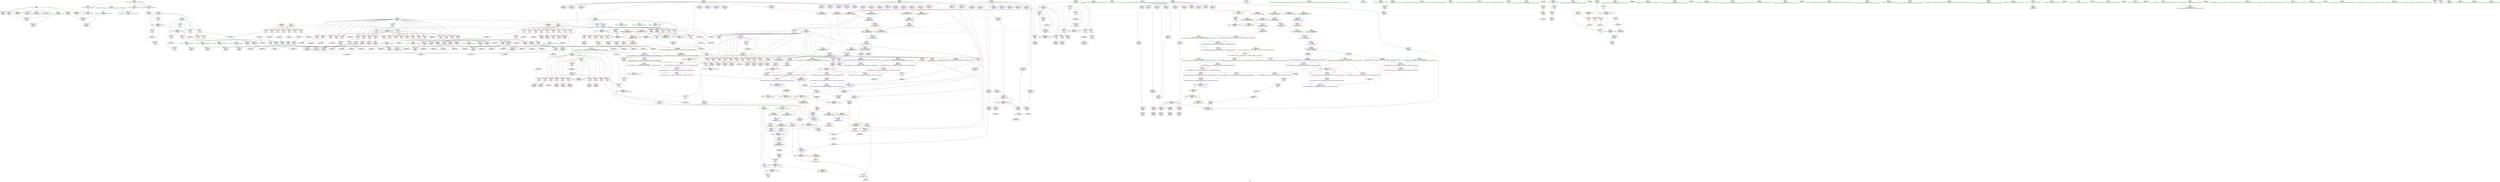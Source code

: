 digraph "SVFG" {
	label="SVFG";

	Node0x557d3f4cf290 [shape=record,color=grey,label="{NodeID: 0\nNullPtr}"];
	Node0x557d3f4cf290 -> Node0x557d3f505770[style=solid];
	Node0x557d3f4cf290 -> Node0x557d3f505870[style=solid];
	Node0x557d3f4cf290 -> Node0x557d3f505940[style=solid];
	Node0x557d3f4cf290 -> Node0x557d3f505a10[style=solid];
	Node0x557d3f4cf290 -> Node0x557d3f505ae0[style=solid];
	Node0x557d3f4cf290 -> Node0x557d3f505bb0[style=solid];
	Node0x557d3f4cf290 -> Node0x557d3f5105b0[style=solid];
	Node0x557d3f52b4b0 [shape=record,color=grey,label="{NodeID: 609\n526 = Binary(525, 254, )\n}"];
	Node0x557d3f511b00 [shape=record,color=blue,label="{NodeID: 443\n91\<--128\nans\<--\n_Z5solvei\n}"];
	Node0x557d3f511b00 -> Node0x557d3f54edc0[style=dashed];
	Node0x557d3f515040 [shape=record,color=red,label="{NodeID: 277\n371\<--49\n\<--C\n_Z5solvei\n}"];
	Node0x557d3f515040 -> Node0x557d3f52f0b0[style=solid];
	Node0x557d3f505d80 [shape=record,color=black,label="{NodeID: 111\n113\<--111\n\<--add\n_Z5solvei\n}"];
	Node0x557d3f505d80 -> Node0x557d3f510850[style=solid];
	Node0x557d3f505d80 -> Node0x557d3f52cfb0[style=solid];
	Node0x557d3f5568d0 [shape=record,color=black,label="{NodeID: 720\nMR_86V_3 = PHI(MR_86V_4, MR_86V_2, )\npts\{674 \}\n}"];
	Node0x557d3f5568d0 -> Node0x557d3f51a3f0[style=dashed];
	Node0x557d3f50edc0 [shape=record,color=red,label="{NodeID: 388\n706\<--700\n\<--__a.addr\n_ZSt3maxIiERKT_S2_S2_\n}"];
	Node0x557d3f50edc0 -> Node0x557d3f50f100[style=solid];
	Node0x557d3f50a4c0 [shape=record,color=purple,label="{NodeID: 222\n357\<--234\narrayidx104\<--vla39\n_Z5solvei\n}"];
	Node0x557d3f5067c0 [shape=record,color=green,label="{NodeID: 56\n150\<--151\n_ZSt4fillIPbbEvT_S1_RKT0_\<--_ZSt4fillIPbbEvT_S1_RKT0__field_insensitive\n}"];
	Node0x557d3f5308b0 [shape=record,color=grey,label="{NodeID: 665\n412 = Binary(411, 232, )\n}"];
	Node0x557d3f517dc0 [shape=record,color=red,label="{NodeID: 333\n370\<--99\n\<--j110\n_Z5solvei\n}"];
	Node0x557d3f517dc0 -> Node0x557d3f531c30[style=solid];
	Node0x557d3f50d630 [shape=record,color=black,label="{NodeID: 167\n491\<--490\nidxprom174\<--\n_Z5solvei\n}"];
	Node0x557d3f5023e0 [shape=record,color=green,label="{NodeID: 1\n7\<--1\n__dso_handle\<--dummyObj\nGlob }"];
	Node0x557d3f52b630 [shape=record,color=grey,label="{NodeID: 610\n154 = Binary(153, 155, )\n}"];
	Node0x557d3f52b630 -> Node0x557d3f510b90[style=solid];
	Node0x557d3f511bd0 [shape=record,color=blue,label="{NodeID: 444\n93\<--155\ni84\<--\n_Z5solvei\n}"];
	Node0x557d3f511bd0 -> Node0x557d3f54f2c0[style=dashed];
	Node0x557d3f515110 [shape=record,color=red,label="{NodeID: 278\n453\<--49\n\<--C\n_Z5solvei\n}"];
	Node0x557d3f515110 -> Node0x557d3f52c830[style=solid];
	Node0x557d3f505e50 [shape=record,color=black,label="{NodeID: 112\n116\<--115\n\<--add2\n_Z5solvei\n}"];
	Node0x557d3f505e50 -> Node0x557d3f510920[style=solid];
	Node0x557d3f505e50 -> Node0x557d3f52a730[style=solid];
	Node0x557d3f505e50 -> Node0x557d3f52bdb0[style=solid];
	Node0x557d3f505e50 -> Node0x557d3f52c230[style=solid];
	Node0x557d3f505e50 -> Node0x557d3f52cfb0[style=solid];
	Node0x557d3f505e50 -> Node0x557d3f52d730[style=solid];
	Node0x557d3f505e50 -> Node0x557d3f52deb0[style=solid];
	Node0x557d3f505e50 -> Node0x557d3f52eab0[style=solid];
	Node0x557d3f505e50 -> Node0x557d3f52fe30[style=solid];
	Node0x557d3f505e50 -> Node0x557d3f5302b0[style=solid];
	Node0x557d3f50ee90 [shape=record,color=red,label="{NodeID: 389\n715\<--700\n\<--__a.addr\n_ZSt3maxIiERKT_S2_S2_\n}"];
	Node0x557d3f50ee90 -> Node0x557d3f5232b0[style=solid];
	Node0x557d3f50a590 [shape=record,color=purple,label="{NodeID: 223\n360\<--234\narrayidx106\<--vla39\n_Z5solvei\n}"];
	Node0x557d3f50a590 -> Node0x557d3f511d70[style=solid];
	Node0x557d3f5068c0 [shape=record,color=green,label="{NodeID: 57\n165\<--166\n_ZNSt7__cxx1112basic_stringIcSt11char_traitsIcESaIcEEC1Ev\<--_ZNSt7__cxx1112basic_stringIcSt11char_traitsIcESaIcEEC1Ev_field_insensitive\n}"];
	Node0x557d3f530a30 [shape=record,color=grey,label="{NodeID: 666\n557 = Binary(548, 556, )\n}"];
	Node0x557d3f530a30 -> Node0x557d3f530bb0[style=solid];
	Node0x557d3f517e90 [shape=record,color=red,label="{NodeID: 334\n379\<--99\n\<--j110\n_Z5solvei\n}"];
	Node0x557d3f517e90 -> Node0x557d3f50c520[style=solid];
	Node0x557d3f50d700 [shape=record,color=black,label="{NodeID: 168\n494\<--493\ntobool176\<--\n_Z5solvei\n}"];
	Node0x557d3f5026a0 [shape=record,color=green,label="{NodeID: 2\n8\<--1\n_ZSt3cin\<--dummyObj\nGlob }"];
	Node0x557d3f51af70 [shape=record,color=yellow,style=double,label="{NodeID: 777\n16V_1 = ENCHI(MR_16V_0)\npts\{60 \}\nFun[_ZSt4fillIPbbEvT_S1_RKT0_]|{<s0>27}}"];
	Node0x557d3f51af70:s0 -> Node0x557d3f51c020[style=dashed,color=red];
	Node0x557d3f52b7b0 [shape=record,color=grey,label="{NodeID: 611\n515 = Binary(514, 155, )\n}"];
	Node0x557d3f52b7b0 -> Node0x557d3f50db10[style=solid];
	Node0x557d3f511ca0 [shape=record,color=blue,label="{NodeID: 445\n95\<--155\nj89\<--\n_Z5solvei\n}"];
	Node0x557d3f511ca0 -> Node0x557d3f517810[style=dashed];
	Node0x557d3f511ca0 -> Node0x557d3f5178e0[style=dashed];
	Node0x557d3f511ca0 -> Node0x557d3f5179b0[style=dashed];
	Node0x557d3f511ca0 -> Node0x557d3f517a80[style=dashed];
	Node0x557d3f511ca0 -> Node0x557d3f517b50[style=dashed];
	Node0x557d3f511ca0 -> Node0x557d3f511e40[style=dashed];
	Node0x557d3f511ca0 -> Node0x557d3f54f7c0[style=dashed];
	Node0x557d3f5151e0 [shape=record,color=red,label="{NodeID: 279\n456\<--49\n\<--C\n_Z5solvei\n}"];
	Node0x557d3f5151e0 -> Node0x557d3f5124c0[style=solid];
	Node0x557d3f505f20 [shape=record,color=black,label="{NodeID: 113\n136\<--135\nidxprom\<--\n_Z5solvei\n}"];
	Node0x557d3f505f20 -> Node0x557d3f52deb0[style=solid];
	Node0x557d3f50ef60 [shape=record,color=red,label="{NodeID: 390\n708\<--702\n\<--__b.addr\n_ZSt3maxIiERKT_S2_S2_\n}"];
	Node0x557d3f50ef60 -> Node0x557d3f50f1d0[style=solid];
	Node0x557d3f50a660 [shape=record,color=purple,label="{NodeID: 224\n413\<--234\narrayidx132\<--vla39\n_Z5solvei\n}"];
	Node0x557d3f5069c0 [shape=record,color=green,label="{NodeID: 58\n168\<--169\n_ZStrsIcSt11char_traitsIcESaIcEERSt13basic_istreamIT_T0_ES7_RNSt7__cxx1112basic_stringIS4_S5_T1_EE\<--_ZStrsIcSt11char_traitsIcESaIcEERSt13basic_istreamIT_T0_ES7_RNSt7__cxx1112basic_stringIS4_S5_T1_EE_field_insensitive\n}"];
	Node0x557d3f530bb0 [shape=record,color=grey,label="{NodeID: 667\n558 = Binary(557, 155, )\n}"];
	Node0x557d3f530bb0 -> Node0x557d3f530130[style=solid];
	Node0x557d3f517f60 [shape=record,color=red,label="{NodeID: 335\n385\<--99\n\<--j110\n_Z5solvei\n}"];
	Node0x557d3f517f60 -> Node0x557d3f5120b0[style=solid];
	Node0x557d3f50d7d0 [shape=record,color=black,label="{NodeID: 169\n498\<--497\nidxprom179\<--sub178\n_Z5solvei\n}"];
	Node0x557d3f50d7d0 -> Node0x557d3f52aa30[style=solid];
	Node0x557d3f502730 [shape=record,color=green,label="{NodeID: 3\n9\<--1\n_ZSt4cout\<--dummyObj\nGlob }"];
	Node0x557d3f51b050 [shape=record,color=yellow,style=double,label="{NodeID: 778\n60V_1 = ENCHI(MR_60V_0)\npts\{124 \}\nFun[_ZSt4fillIPbbEvT_S1_RKT0_]|{<s0>27}}"];
	Node0x557d3f51b050:s0 -> Node0x557d3f559600[style=dashed,color=red];
	Node0x557d3f52b930 [shape=record,color=grey,label="{NodeID: 612\n273 = Binary(272, 232, )\n}"];
	Node0x557d3f511d70 [shape=record,color=blue,label="{NodeID: 446\n360\<--353\narrayidx106\<--cond\n_Z5solvei\n}"];
	Node0x557d3f511d70 -> Node0x557d3f519480[style=dashed];
	Node0x557d3f511d70 -> Node0x557d3f5196f0[style=dashed];
	Node0x557d3f511d70 -> Node0x557d3f519a30[style=dashed];
	Node0x557d3f511d70 -> Node0x557d3f519bd0[style=dashed];
	Node0x557d3f511d70 -> Node0x557d3f511d70[style=dashed];
	Node0x557d3f511d70 -> Node0x557d3f5510c0[style=dashed];
	Node0x557d3f5152b0 [shape=record,color=red,label="{NodeID: 280\n594\<--51\n\<--saved_stack\n_Z5solvei\n}"];
	Node0x557d3f505ff0 [shape=record,color=black,label="{NodeID: 114\n140\<--139\nidxprom5\<--\n_Z5solvei\n}"];
	Node0x557d3f505ff0 -> Node0x557d3f52d730[style=solid];
	Node0x557d3f50f030 [shape=record,color=red,label="{NodeID: 391\n712\<--702\n\<--__b.addr\n_ZSt3maxIiERKT_S2_S2_\n}"];
	Node0x557d3f50f030 -> Node0x557d3f5231e0[style=solid];
	Node0x557d3f50a730 [shape=record,color=purple,label="{NodeID: 225\n416\<--234\narrayidx134\<--vla39\n_Z5solvei\n}"];
	Node0x557d3f50a730 -> Node0x557d3f5196f0[style=solid];
	Node0x557d3f506ac0 [shape=record,color=green,label="{NodeID: 59\n179\<--180\n_ZNSt7__cxx1112basic_stringIcSt11char_traitsIcESaIcEEixEm\<--_ZNSt7__cxx1112basic_stringIcSt11char_traitsIcESaIcEEixEm_field_insensitive\n}"];
	Node0x557d3f530d30 [shape=record,color=grey,label="{NodeID: 668\n824 = cmp(822, 823, )\n}"];
	Node0x557d3f518030 [shape=record,color=red,label="{NodeID: 336\n388\<--99\n\<--j110\n_Z5solvei\n}"];
	Node0x557d3f518030 -> Node0x557d3f52dbb0[style=solid];
	Node0x557d3f50d8a0 [shape=record,color=black,label="{NodeID: 170\n502\<--501\nidxprom181\<--\n_Z5solvei\n}"];
	Node0x557d3f502cc0 [shape=record,color=green,label="{NodeID: 4\n10\<--1\n.str\<--dummyObj\nGlob }"];
	Node0x557d3f52bab0 [shape=record,color=grey,label="{NodeID: 613\n517 = Binary(516, 254, )\n}"];
	Node0x557d3f511e40 [shape=record,color=blue,label="{NodeID: 447\n95\<--364\nj89\<--inc108\n_Z5solvei\n}"];
	Node0x557d3f511e40 -> Node0x557d3f517810[style=dashed];
	Node0x557d3f511e40 -> Node0x557d3f5178e0[style=dashed];
	Node0x557d3f511e40 -> Node0x557d3f5179b0[style=dashed];
	Node0x557d3f511e40 -> Node0x557d3f517a80[style=dashed];
	Node0x557d3f511e40 -> Node0x557d3f517b50[style=dashed];
	Node0x557d3f511e40 -> Node0x557d3f511e40[style=dashed];
	Node0x557d3f511e40 -> Node0x557d3f54f7c0[style=dashed];
	Node0x557d3f515380 [shape=record,color=red,label="{NodeID: 281\n130\<--57\n\<--i\n_Z5solvei\n}"];
	Node0x557d3f515380 -> Node0x557d3f531630[style=solid];
	Node0x557d3f50abf0 [shape=record,color=black,label="{NodeID: 115\n144\<--143\nidx.ext\<--\n_Z5solvei\n}"];
	Node0x557d3f557cd0 [shape=record,color=black,label="{NodeID: 724\nMR_18V_3 = PHI(MR_18V_4, MR_18V_2, )\npts\{62 \}\n}"];
	Node0x557d3f557cd0 -> Node0x557d3f5156c0[style=dashed];
	Node0x557d3f557cd0 -> Node0x557d3f515790[style=dashed];
	Node0x557d3f557cd0 -> Node0x557d3f515860[style=dashed];
	Node0x557d3f557cd0 -> Node0x557d3f511140[style=dashed];
	Node0x557d3f50f100 [shape=record,color=red,label="{NodeID: 392\n707\<--706\n\<--\n_ZSt3maxIiERKT_S2_S2_\n}"];
	Node0x557d3f50f100 -> Node0x557d3f5317b0[style=solid];
	Node0x557d3f50a800 [shape=record,color=purple,label="{NodeID: 226\n500\<--234\narrayidx180\<--vla39\n_Z5solvei\n}"];
	Node0x557d3f506bc0 [shape=record,color=green,label="{NodeID: 60\n218\<--219\n_ZNSt7__cxx1112basic_stringIcSt11char_traitsIcESaIcEED1Ev\<--_ZNSt7__cxx1112basic_stringIcSt11char_traitsIcESaIcEED1Ev_field_insensitive\n}"];
	Node0x557d3f530eb0 [shape=record,color=grey,label="{NodeID: 669\n505 = cmp(504, 128, )\n}"];
	Node0x557d3f518100 [shape=record,color=red,label="{NodeID: 337\n395\<--99\n\<--j110\n_Z5solvei\n}"];
	Node0x557d3f518100 -> Node0x557d3f50c790[style=solid];
	Node0x557d3f50d970 [shape=record,color=black,label="{NodeID: 171\n508\<--507\nidxprom185\<--\n_Z5solvei\n}"];
	Node0x557d3f50d970 -> Node0x557d3f52abb0[style=solid];
	Node0x557d3f502d50 [shape=record,color=green,label="{NodeID: 5\n12\<--1\n.str.1\<--dummyObj\nGlob }"];
	Node0x557d3f52bc30 [shape=record,color=grey,label="{NodeID: 614\n269 = Binary(268, 232, )\n}"];
	Node0x557d3f511f10 [shape=record,color=blue,label="{NodeID: 448\n97\<--128\np\<--\n_Z5solvei\n}"];
	Node0x557d3f511f10 -> Node0x557d3f5120b0[style=dashed];
	Node0x557d3f511f10 -> Node0x557d3f5123f0[style=dashed];
	Node0x557d3f511f10 -> Node0x557d3f54b4a0[style=dashed];
	Node0x557d3f515450 [shape=record,color=red,label="{NodeID: 282\n135\<--57\n\<--i\n_Z5solvei\n}"];
	Node0x557d3f515450 -> Node0x557d3f505f20[style=solid];
	Node0x557d3f50acc0 [shape=record,color=black,label="{NodeID: 116\n177\<--176\nconv\<--\n_Z5solvei\n}"];
	Node0x557d3f56a370 [shape=record,color=yellow,style=double,label="{NodeID: 891\n60V_2 = CSCHI(MR_60V_1)\npts\{124 \}\nCS[]|{<s0>6}}"];
	Node0x557d3f56a370:s0 -> Node0x557d3f54d9c0[style=dashed,color=blue];
	Node0x557d3f5581d0 [shape=record,color=black,label="{NodeID: 725\nMR_24V_2 = PHI(MR_24V_4, MR_24V_1, )\npts\{70 \}\n}"];
	Node0x557d3f5581d0 -> Node0x557d3f510d30[style=dashed];
	Node0x557d3f50f1d0 [shape=record,color=red,label="{NodeID: 393\n709\<--708\n\<--\n_ZSt3maxIiERKT_S2_S2_\n}"];
	Node0x557d3f50f1d0 -> Node0x557d3f5317b0[style=solid];
	Node0x557d3f50a8d0 [shape=record,color=purple,label="{NodeID: 227\n503\<--234\narrayidx182\<--vla39\n_Z5solvei\n}"];
	Node0x557d3f50a8d0 -> Node0x557d3f519a30[style=solid];
	Node0x557d3f506cc0 [shape=record,color=green,label="{NodeID: 61\n234\<--235\nvla39\<--vla39_field_insensitive\n_Z5solvei\n}"];
	Node0x557d3f506cc0 -> Node0x557d3f509fe0[style=solid];
	Node0x557d3f506cc0 -> Node0x557d3f50a0b0[style=solid];
	Node0x557d3f506cc0 -> Node0x557d3f50a180[style=solid];
	Node0x557d3f506cc0 -> Node0x557d3f50a250[style=solid];
	Node0x557d3f506cc0 -> Node0x557d3f50a320[style=solid];
	Node0x557d3f506cc0 -> Node0x557d3f50a3f0[style=solid];
	Node0x557d3f506cc0 -> Node0x557d3f50a4c0[style=solid];
	Node0x557d3f506cc0 -> Node0x557d3f50a590[style=solid];
	Node0x557d3f506cc0 -> Node0x557d3f50a660[style=solid];
	Node0x557d3f506cc0 -> Node0x557d3f50a730[style=solid];
	Node0x557d3f506cc0 -> Node0x557d3f50a800[style=solid];
	Node0x557d3f506cc0 -> Node0x557d3f50a8d0[style=solid];
	Node0x557d3f506cc0 -> Node0x557d3f50a9a0[style=solid];
	Node0x557d3f506cc0 -> Node0x557d3f50aa70[style=solid];
	Node0x557d3f531030 [shape=record,color=grey,label="{NodeID: 670\n174 = cmp(172, 173, )\n}"];
	Node0x557d3f5181d0 [shape=record,color=red,label="{NodeID: 338\n403\<--99\n\<--j110\n_Z5solvei\n}"];
	Node0x557d3f5181d0 -> Node0x557d3f50c930[style=solid];
	Node0x557d3f50da40 [shape=record,color=black,label="{NodeID: 172\n512\<--511\nidxprom187\<--\n_Z5solvei\n}"];
	Node0x557d3f502de0 [shape=record,color=green,label="{NodeID: 6\n15\<--1\n\<--dummyObj\nCan only get source location for instruction, argument, global var or function.}"];
	Node0x557d3f52bdb0 [shape=record,color=grey,label="{NodeID: 615\n464 = Binary(463, 116, )\n}"];
	Node0x557d3f511fe0 [shape=record,color=blue,label="{NodeID: 449\n99\<--155\nj110\<--\n_Z5solvei\n}"];
	Node0x557d3f511fe0 -> Node0x557d3f517dc0[style=dashed];
	Node0x557d3f511fe0 -> Node0x557d3f517e90[style=dashed];
	Node0x557d3f511fe0 -> Node0x557d3f517f60[style=dashed];
	Node0x557d3f511fe0 -> Node0x557d3f518030[style=dashed];
	Node0x557d3f511fe0 -> Node0x557d3f518100[style=dashed];
	Node0x557d3f511fe0 -> Node0x557d3f5181d0[style=dashed];
	Node0x557d3f511fe0 -> Node0x557d3f5182a0[style=dashed];
	Node0x557d3f511fe0 -> Node0x557d3f518370[style=dashed];
	Node0x557d3f511fe0 -> Node0x557d3f518440[style=dashed];
	Node0x557d3f511fe0 -> Node0x557d3f518510[style=dashed];
	Node0x557d3f511fe0 -> Node0x557d3f5185e0[style=dashed];
	Node0x557d3f511fe0 -> Node0x557d3f512320[style=dashed];
	Node0x557d3f511fe0 -> Node0x557d3f5501c0[style=dashed];
	Node0x557d3f515520 [shape=record,color=red,label="{NodeID: 283\n139\<--57\n\<--i\n_Z5solvei\n}"];
	Node0x557d3f515520 -> Node0x557d3f505ff0[style=solid];
	Node0x557d3f50ad90 [shape=record,color=black,label="{NodeID: 117\n182\<--181\nconv18\<--\n_Z5solvei\n}"];
	Node0x557d3f50ad90 -> Node0x557d3f532230[style=solid];
	Node0x557d3f56a4d0 [shape=record,color=yellow,style=double,label="{NodeID: 892\n84V_2 = CSCHI(MR_84V_1)\npts\{235 246 257 \}\nCS[]|{<s0>13|<s1>14|<s2>15}}"];
	Node0x557d3f56a4d0:s0 -> Node0x557d3f5554d0[style=dashed,color=blue];
	Node0x557d3f56a4d0:s1 -> Node0x557d3f5559d0[style=dashed,color=blue];
	Node0x557d3f56a4d0:s2 -> Node0x557d3f555ed0[style=dashed,color=blue];
	Node0x557d3f5586d0 [shape=record,color=black,label="{NodeID: 726\nMR_60V_4 = PHI(MR_60V_5, MR_60V_2, )\npts\{124 \}\n}"];
	Node0x557d3f5586d0 -> Node0x557d3f5193b0[style=dashed];
	Node0x557d3f5586d0 -> Node0x557d3f519550[style=dashed];
	Node0x557d3f5586d0 -> Node0x557d3f519620[style=dashed];
	Node0x557d3f5586d0 -> Node0x557d3f519890[style=dashed];
	Node0x557d3f5586d0 -> Node0x557d3f519960[style=dashed];
	Node0x557d3f5586d0 -> Node0x557d3f510e00[style=dashed];
	Node0x557d3f5586d0 -> Node0x557d3f5586d0[style=dashed];
	Node0x557d3f50f2a0 [shape=record,color=red,label="{NodeID: 394\n758\<--736\n\<--retval\nmain\n}"];
	Node0x557d3f50f2a0 -> Node0x557d3f50e4d0[style=solid];
	Node0x557d3f50a9a0 [shape=record,color=purple,label="{NodeID: 228\n536\<--234\narrayidx202\<--vla39\n_Z5solvei\n}"];
	Node0x557d3f506d90 [shape=record,color=green,label="{NodeID: 62\n245\<--246\nvla44\<--vla44_field_insensitive\n_Z5solvei\n}"];
	Node0x557d3f506d90 -> Node0x557d3f50ab40[style=solid];
	Node0x557d3f506d90 -> Node0x557d3f512ae0[style=solid];
	Node0x557d3f506d90 -> Node0x557d3f512bb0[style=solid];
	Node0x557d3f506d90 -> Node0x557d3f512c80[style=solid];
	Node0x557d3f506d90 -> Node0x557d3f512d50[style=solid];
	Node0x557d3f506d90 -> Node0x557d3f512e20[style=solid];
	Node0x557d3f506d90 -> Node0x557d3f512ef0[style=solid];
	Node0x557d3f506d90 -> Node0x557d3f512fc0[style=solid];
	Node0x557d3f506d90 -> Node0x557d3f513090[style=solid];
	Node0x557d3f506d90 -> Node0x557d3f513160[style=solid];
	Node0x557d3f506d90 -> Node0x557d3f513230[style=solid];
	Node0x557d3f506d90 -> Node0x557d3f513300[style=solid];
	Node0x557d3f506d90 -> Node0x557d3f5133d0[style=solid];
	Node0x557d3f506d90 -> Node0x557d3f5134a0[style=solid];
	Node0x557d3f5311b0 [shape=record,color=grey,label="{NodeID: 671\n685 = cmp(682, 684, )\n}"];
	Node0x557d3f5182a0 [shape=record,color=red,label="{NodeID: 339\n414\<--99\n\<--j110\n_Z5solvei\n}"];
	Node0x557d3f5182a0 -> Node0x557d3f50cba0[style=solid];
	Node0x557d3f50db10 [shape=record,color=black,label="{NodeID: 173\n516\<--515\nidxprom190\<--sub189\n_Z5solvei\n}"];
	Node0x557d3f50db10 -> Node0x557d3f52bab0[style=solid];
	Node0x557d3f502e70 [shape=record,color=green,label="{NodeID: 7\n112\<--1\n\<--dummyObj\nCan only get source location for instruction, argument, global var or function.}"];
	Node0x557d3f52bf30 [shape=record,color=grey,label="{NodeID: 616\n343 = Binary(342, 155, )\n}"];
	Node0x557d3f52bf30 -> Node0x557d3f50c110[style=solid];
	Node0x557d3f5120b0 [shape=record,color=blue,label="{NodeID: 450\n97\<--385\np\<--\n_Z5solvei\n}"];
	Node0x557d3f5120b0 -> Node0x557d3f54b4a0[style=dashed];
	Node0x557d3f5155f0 [shape=record,color=red,label="{NodeID: 284\n153\<--57\n\<--i\n_Z5solvei\n}"];
	Node0x557d3f5155f0 -> Node0x557d3f52b630[style=solid];
	Node0x557d3f50ae60 [shape=record,color=black,label="{NodeID: 118\n187\<--186\nconv20\<--\n_Z5solvei\n}"];
	Node0x557d3f588bf0 [shape=record,color=black,label="{NodeID: 893\n106 = PHI()\n}"];
	Node0x557d3f558bd0 [shape=record,color=black,label="{NodeID: 727\nMR_120V_3 = PHI(MR_120V_4, MR_120V_2, )\npts\{808 \}\n}"];
	Node0x557d3f558bd0 -> Node0x557d3f50fd30[style=dashed];
	Node0x557d3f558bd0 -> Node0x557d3f50fe00[style=dashed];
	Node0x557d3f558bd0 -> Node0x557d3f50fed0[style=dashed];
	Node0x557d3f558bd0 -> Node0x557d3f523fb0[style=dashed];
	Node0x557d3f50f370 [shape=record,color=red,label="{NodeID: 395\n747\<--738\n\<--N\nmain\n}"];
	Node0x557d3f50f370 -> Node0x557d3f531ab0[style=solid];
	Node0x557d3f50aa70 [shape=record,color=purple,label="{NodeID: 229\n539\<--234\narrayidx204\<--vla39\n_Z5solvei\n}"];
	Node0x557d3f50aa70 -> Node0x557d3f519bd0[style=solid];
	Node0x557d3f506e60 [shape=record,color=green,label="{NodeID: 63\n256\<--257\nvla49\<--vla49_field_insensitive\n_Z5solvei\n}"];
	Node0x557d3f506e60 -> Node0x557d3f513570[style=solid];
	Node0x557d3f506e60 -> Node0x557d3f513640[style=solid];
	Node0x557d3f506e60 -> Node0x557d3f513710[style=solid];
	Node0x557d3f506e60 -> Node0x557d3f5137e0[style=solid];
	Node0x557d3f506e60 -> Node0x557d3f5138b0[style=solid];
	Node0x557d3f506e60 -> Node0x557d3f513980[style=solid];
	Node0x557d3f506e60 -> Node0x557d3f513a50[style=solid];
	Node0x557d3f506e60 -> Node0x557d3f513b20[style=solid];
	Node0x557d3f506e60 -> Node0x557d3f513bf0[style=solid];
	Node0x557d3f506e60 -> Node0x557d3f513cc0[style=solid];
	Node0x557d3f506e60 -> Node0x557d3f513d90[style=solid];
	Node0x557d3f506e60 -> Node0x557d3f513e60[style=solid];
	Node0x557d3f506e60 -> Node0x557d3f513f30[style=solid];
	Node0x557d3f506e60 -> Node0x557d3f514000[style=solid];
	Node0x557d3f531330 [shape=record,color=grey,label="{NodeID: 672\n162 = cmp(160, 161, )\n}"];
	Node0x557d3f518370 [shape=record,color=red,label="{NodeID: 340\n424\<--99\n\<--j110\n_Z5solvei\n}"];
	Node0x557d3f518370 -> Node0x557d3f50cd40[style=solid];
	Node0x557d3f50dbe0 [shape=record,color=black,label="{NodeID: 174\n520\<--519\nidxprom192\<--\n_Z5solvei\n}"];
	Node0x557d3f502f00 [shape=record,color=green,label="{NodeID: 8\n128\<--1\n\<--dummyObj\nCan only get source location for instruction, argument, global var or function.}"];
	Node0x557d3f51b4e0 [shape=record,color=yellow,style=double,label="{NodeID: 783\n104V_1 = ENCHI(MR_104V_0)\npts\{739 \}\nFun[main]}"];
	Node0x557d3f51b4e0 -> Node0x557d3f50f370[style=dashed];
	Node0x557d3f52c0b0 [shape=record,color=grey,label="{NodeID: 617\n239 = Binary(238, 155, )\n}"];
	Node0x557d3f52c0b0 -> Node0x557d3f50b410[style=solid];
	Node0x557d3f512180 [shape=record,color=blue,label="{NodeID: 451\n397\<--390\narrayidx124\<--sub120\n_Z5solvei\n|{|<s6>16}}"];
	Node0x557d3f512180 -> Node0x557d3f5197c0[style=dashed];
	Node0x557d3f512180 -> Node0x557d3f519b00[style=dashed];
	Node0x557d3f512180 -> Node0x557d3f519ca0[style=dashed];
	Node0x557d3f512180 -> Node0x557d3f512180[style=dashed];
	Node0x557d3f512180 -> Node0x557d3f512250[style=dashed];
	Node0x557d3f512180 -> Node0x557d3f54adc0[style=dashed];
	Node0x557d3f512180:s6 -> Node0x557d3f55b580[style=dashed,color=red];
	Node0x557d3f5156c0 [shape=record,color=red,label="{NodeID: 285\n160\<--61\n\<--i8\n_Z5solvei\n}"];
	Node0x557d3f5156c0 -> Node0x557d3f531330[style=solid];
	Node0x557d3f50af30 [shape=record,color=black,label="{NodeID: 119\n190\<--189\nconv23\<--\n_Z5solvei\n}"];
	Node0x557d3f50af30 -> Node0x557d3f5323b0[style=solid];
	Node0x557d3f58cf50 [shape=record,color=black,label="{NodeID: 894\n167 = PHI()\n}"];
	Node0x557d3f5590d0 [shape=record,color=black,label="{NodeID: 728\nMR_84V_2 = PHI(MR_84V_3, MR_84V_1, )\npts\{235 246 257 \}\n|{|<s1>30}}"];
	Node0x557d3f5590d0 -> Node0x557d3f523ee0[style=dashed];
	Node0x557d3f5590d0:s1 -> Node0x557d3f56a4d0[style=dashed,color=blue];
	Node0x557d3f50f440 [shape=record,color=red,label="{NodeID: 396\n746\<--740\n\<--i\nmain\n}"];
	Node0x557d3f50f440 -> Node0x557d3f531ab0[style=solid];
	Node0x557d3f50ab40 [shape=record,color=purple,label="{NodeID: 230\n286\<--245\narrayidx66\<--vla44\n_Z5solvei\n|{<s0>14}}"];
	Node0x557d3f50ab40:s0 -> Node0x557d3f58f2e0[style=solid,color=red];
	Node0x557d3f506f30 [shape=record,color=green,label="{NodeID: 64\n281\<--282\n_ZSt4fillIPiiEvT_S1_RKT0_\<--_ZSt4fillIPiiEvT_S1_RKT0__field_insensitive\n}"];
	Node0x557d3f5314b0 [shape=record,color=grey,label="{NodeID: 673\n460 = cmp(459, 155, )\n}"];
	Node0x557d3f518440 [shape=record,color=red,label="{NodeID: 341\n432\<--99\n\<--j110\n_Z5solvei\n}"];
	Node0x557d3f518440 -> Node0x557d3f50cee0[style=solid];
	Node0x557d3f50dcb0 [shape=record,color=black,label="{NodeID: 175\n525\<--524\nidxprom195\<--\n_Z5solvei\n}"];
	Node0x557d3f50dcb0 -> Node0x557d3f52b4b0[style=solid];
	Node0x557d3f502f90 [shape=record,color=green,label="{NodeID: 9\n148\<--1\n\<--dummyObj\nCan only get source location for instruction, argument, global var or function.}"];
	Node0x557d3f52c230 [shape=record,color=grey,label="{NodeID: 618\n333 = Binary(332, 116, )\n}"];
	Node0x557d3f512250 [shape=record,color=blue,label="{NodeID: 452\n445\<--438\narrayidx150\<--\n_Z5solvei\n}"];
	Node0x557d3f512250 -> Node0x557d3f519b00[style=dashed];
	Node0x557d3f512250 -> Node0x557d3f519ca0[style=dashed];
	Node0x557d3f512250 -> Node0x557d3f512180[style=dashed];
	Node0x557d3f512250 -> Node0x557d3f54adc0[style=dashed];
	Node0x557d3f515790 [shape=record,color=red,label="{NodeID: 286\n196\<--61\n\<--i8\n_Z5solvei\n}"];
	Node0x557d3f515790 -> Node0x557d3f52f830[style=solid];
	Node0x557d3f50b000 [shape=record,color=black,label="{NodeID: 120\n205\<--194\nfrombool\<--\n_Z5solvei\n}"];
	Node0x557d3f50b000 -> Node0x557d3f510e00[style=solid];
	Node0x557d3f58d020 [shape=record,color=black,label="{NodeID: 895\n26 = PHI()\n}"];
	Node0x557d3f559600 [shape=record,color=black,label="{NodeID: 729\nMR_60V_2 = PHI(MR_60V_3, MR_60V_1, )\npts\{124 \}\n|{|<s1>27}}"];
	Node0x557d3f559600 -> Node0x557d3f523930[style=dashed];
	Node0x557d3f559600:s1 -> Node0x557d3f56a370[style=dashed,color=blue];
	Node0x557d3f50f510 [shape=record,color=red,label="{NodeID: 397\n750\<--740\n\<--i\nmain\n}"];
	Node0x557d3f50f510 -> Node0x557d3f52e7b0[style=solid];
	Node0x557d3f512ae0 [shape=record,color=purple,label="{NodeID: 231\n290\<--245\narrayidx68\<--vla44\n_Z5solvei\n}"];
	Node0x557d3f507030 [shape=record,color=green,label="{NodeID: 65\n436\<--437\n_ZSt3minIiERKT_S2_S2_\<--_ZSt3minIiERKT_S2_S2__field_insensitive\n}"];
	Node0x557d3f531630 [shape=record,color=grey,label="{NodeID: 674\n133 = cmp(130, 132, )\n}"];
	Node0x557d3f518510 [shape=record,color=red,label="{NodeID: 342\n443\<--99\n\<--j110\n_Z5solvei\n}"];
	Node0x557d3f518510 -> Node0x557d3f50d080[style=solid];
	Node0x557d3f50dd80 [shape=record,color=black,label="{NodeID: 176\n529\<--528\nidxprom197\<--\n_Z5solvei\n}"];
	Node0x557d3f503020 [shape=record,color=green,label="{NodeID: 10\n155\<--1\n\<--dummyObj\nCan only get source location for instruction, argument, global var or function.}"];
	Node0x557d3f52c3b0 [shape=record,color=grey,label="{NodeID: 619\n755 = Binary(754, 155, )\n}"];
	Node0x557d3f52c3b0 -> Node0x557d3f523520[style=solid];
	Node0x557d3f512320 [shape=record,color=blue,label="{NodeID: 453\n99\<--450\nj110\<--inc153\n_Z5solvei\n}"];
	Node0x557d3f512320 -> Node0x557d3f517dc0[style=dashed];
	Node0x557d3f512320 -> Node0x557d3f517e90[style=dashed];
	Node0x557d3f512320 -> Node0x557d3f517f60[style=dashed];
	Node0x557d3f512320 -> Node0x557d3f518030[style=dashed];
	Node0x557d3f512320 -> Node0x557d3f518100[style=dashed];
	Node0x557d3f512320 -> Node0x557d3f5181d0[style=dashed];
	Node0x557d3f512320 -> Node0x557d3f5182a0[style=dashed];
	Node0x557d3f512320 -> Node0x557d3f518370[style=dashed];
	Node0x557d3f512320 -> Node0x557d3f518440[style=dashed];
	Node0x557d3f512320 -> Node0x557d3f518510[style=dashed];
	Node0x557d3f512320 -> Node0x557d3f5185e0[style=dashed];
	Node0x557d3f512320 -> Node0x557d3f512320[style=dashed];
	Node0x557d3f512320 -> Node0x557d3f5501c0[style=dashed];
	Node0x557d3f515860 [shape=record,color=red,label="{NodeID: 287\n223\<--61\n\<--i8\n_Z5solvei\n}"];
	Node0x557d3f515860 -> Node0x557d3f52f530[style=solid];
	Node0x557d3f50b0d0 [shape=record,color=black,label="{NodeID: 121\n198\<--197\nidxprom26\<--add25\n_Z5solvei\n}"];
	Node0x557d3f50b0d0 -> Node0x557d3f52fe30[style=solid];
	Node0x557d3f58d0f0 [shape=record,color=black,label="{NodeID: 896\n188 = PHI()\n}"];
	Node0x557d3f58d0f0 -> Node0x557d3f5192e0[style=solid];
	Node0x557d3f559b00 [shape=record,color=black,label="{NodeID: 730\nMR_110V_3 = PHI(MR_110V_4, MR_110V_2, )\npts\{765 \}\n}"];
	Node0x557d3f559b00 -> Node0x557d3f50f6b0[style=dashed];
	Node0x557d3f559b00 -> Node0x557d3f50f780[style=dashed];
	Node0x557d3f559b00 -> Node0x557d3f50f850[style=dashed];
	Node0x557d3f559b00 -> Node0x557d3f523a00[style=dashed];
	Node0x557d3f50f5e0 [shape=record,color=red,label="{NodeID: 398\n754\<--740\n\<--i\nmain\n}"];
	Node0x557d3f50f5e0 -> Node0x557d3f52c3b0[style=solid];
	Node0x557d3f512bb0 [shape=record,color=purple,label="{NodeID: 232\n293\<--245\nadd.ptr70\<--vla44\n_Z5solvei\n}"];
	Node0x557d3f507130 [shape=record,color=green,label="{NodeID: 66\n562\<--563\n_ZSt3maxIiERKT_S2_S2_\<--_ZSt3maxIiERKT_S2_S2__field_insensitive\n}"];
	Node0x557d3f5317b0 [shape=record,color=grey,label="{NodeID: 675\n710 = cmp(707, 709, )\n}"];
	Node0x557d3f5185e0 [shape=record,color=red,label="{NodeID: 343\n449\<--99\n\<--j110\n_Z5solvei\n}"];
	Node0x557d3f5185e0 -> Node0x557d3f52ce30[style=solid];
	Node0x557d3f50de50 [shape=record,color=black,label="{NodeID: 177\n534\<--533\nidxprom201\<--\n_Z5solvei\n}"];
	Node0x557d3f50de50 -> Node0x557d3f52a5b0[style=solid];
	Node0x557d3f5030e0 [shape=record,color=green,label="{NodeID: 11\n184\<--1\n\<--dummyObj\nCan only get source location for instruction, argument, global var or function.}"];
	Node0x557d3f52c530 [shape=record,color=grey,label="{NodeID: 620\n255 = Binary(251, 254, )\n}"];
	Node0x557d3f5123f0 [shape=record,color=blue,label="{NodeID: 454\n97\<--454\np\<--add155\n_Z5solvei\n}"];
	Node0x557d3f5123f0 -> Node0x557d3f512590[style=dashed];
	Node0x557d3f5123f0 -> Node0x557d3f54fcc0[style=dashed];
	Node0x557d3f5123f0 -> Node0x557d3f54b3b0[style=dashed];
	Node0x557d3f515930 [shape=record,color=red,label="{NodeID: 288\n599\<--65\nexn\<--exn.slot\n_Z5solvei\n}"];
	Node0x557d3f50b1a0 [shape=record,color=black,label="{NodeID: 122\n203\<--202\nidxprom29\<--add28\n_Z5solvei\n}"];
	Node0x557d3f58d250 [shape=record,color=black,label="{NodeID: 897\n109 = PHI()\n}"];
	Node0x557d3f50f6b0 [shape=record,color=red,label="{NodeID: 399\n781\<--764\n\<--__first.addr\n_ZSt8__fill_aIPbbEN9__gnu_cxx11__enable_ifIXsr11__is_scalarIT0_EE7__valueEvE6__typeET_S6_RKS3_\n}"];
	Node0x557d3f50f6b0 -> Node0x557d3f532530[style=solid];
	Node0x557d3f512c80 [shape=record,color=purple,label="{NodeID: 233\n294\<--245\nadd.ptr71\<--vla44\n_Z5solvei\n|{<s0>14}}"];
	Node0x557d3f512c80:s0 -> Node0x557d3f58f5c0[style=solid,color=red];
	Node0x557d3f507230 [shape=record,color=green,label="{NodeID: 67\n579\<--580\n_ZStlsISt11char_traitsIcEERSt13basic_ostreamIcT_ES5_PKc\<--_ZStlsISt11char_traitsIcEERSt13basic_ostreamIcT_ES5_PKc_field_insensitive\n}"];
	Node0x557d3f531930 [shape=record,color=grey,label="{NodeID: 676\n265 = cmp(262, 264, )\n}"];
	Node0x557d3f5186b0 [shape=record,color=red,label="{NodeID: 344\n459\<--101\n\<--j156\n_Z5solvei\n}"];
	Node0x557d3f5186b0 -> Node0x557d3f5314b0[style=solid];
	Node0x557d3f50df20 [shape=record,color=black,label="{NodeID: 178\n538\<--537\nidxprom203\<--\n_Z5solvei\n}"];
	Node0x557d3f5031a0 [shape=record,color=green,label="{NodeID: 12\n192\<--1\n\<--dummyObj\nCan only get source location for instruction, argument, global var or function.}"];
	Node0x557d3f52c6b0 [shape=record,color=grey,label="{NodeID: 621\n313 = Binary(312, 155, )\n}"];
	Node0x557d3f52c6b0 -> Node0x557d3f511a30[style=solid];
	Node0x557d3f5124c0 [shape=record,color=blue,label="{NodeID: 455\n101\<--456\nj156\<--\n_Z5solvei\n}"];
	Node0x557d3f5124c0 -> Node0x557d3f5186b0[style=dashed];
	Node0x557d3f5124c0 -> Node0x557d3f518780[style=dashed];
	Node0x557d3f5124c0 -> Node0x557d3f518850[style=dashed];
	Node0x557d3f5124c0 -> Node0x557d3f518920[style=dashed];
	Node0x557d3f5124c0 -> Node0x557d3f5189f0[style=dashed];
	Node0x557d3f5124c0 -> Node0x557d3f518ac0[style=dashed];
	Node0x557d3f5124c0 -> Node0x557d3f518b90[style=dashed];
	Node0x557d3f5124c0 -> Node0x557d3f518c60[style=dashed];
	Node0x557d3f5124c0 -> Node0x557d3f518d30[style=dashed];
	Node0x557d3f5124c0 -> Node0x557d3f518e00[style=dashed];
	Node0x557d3f5124c0 -> Node0x557d3f518ed0[style=dashed];
	Node0x557d3f5124c0 -> Node0x557d3f518fa0[style=dashed];
	Node0x557d3f5124c0 -> Node0x557d3f519070[style=dashed];
	Node0x557d3f5124c0 -> Node0x557d3f519140[style=dashed];
	Node0x557d3f5124c0 -> Node0x557d3f5129a0[style=dashed];
	Node0x557d3f5124c0 -> Node0x557d3f5506c0[style=dashed];
	Node0x557d3f515a00 [shape=record,color=red,label="{NodeID: 289\n600\<--67\nsel\<--ehselector.slot\n_Z5solvei\n}"];
	Node0x557d3f50b270 [shape=record,color=black,label="{NodeID: 123\n229\<--228\n\<--add37\n_Z5solvei\n}"];
	Node0x557d3f50b270 -> Node0x557d3f511210[style=solid];
	Node0x557d3f50b270 -> Node0x557d3f52d5b0[style=solid];
	Node0x557d3f58d320 [shape=record,color=black,label="{NodeID: 898\n178 = PHI()\n}"];
	Node0x557d3f58d320 -> Node0x557d3f519210[style=solid];
	Node0x557d3f50f780 [shape=record,color=red,label="{NodeID: 400\n787\<--764\n\<--__first.addr\n_ZSt8__fill_aIPbbEN9__gnu_cxx11__enable_ifIXsr11__is_scalarIT0_EE7__valueEvE6__typeET_S6_RKS3_\n}"];
	Node0x557d3f50f780 -> Node0x557d3f523930[style=solid];
	Node0x557d3f512d50 [shape=record,color=purple,label="{NodeID: 234\n394\<--245\narrayidx122\<--vla44\n_Z5solvei\n}"];
	Node0x557d3f507330 [shape=record,color=green,label="{NodeID: 68\n583\<--584\n_ZNSolsEi\<--_ZNSolsEi_field_insensitive\n}"];
	Node0x557d3f531ab0 [shape=record,color=grey,label="{NodeID: 677\n748 = cmp(746, 747, )\n}"];
	Node0x557d3f518780 [shape=record,color=red,label="{NodeID: 345\n466\<--101\n\<--j156\n_Z5solvei\n}"];
	Node0x557d3f518780 -> Node0x557d3f50d220[style=solid];
	Node0x557d3f50dff0 [shape=record,color=black,label="{NodeID: 179\n542\<--541\nidxprom205\<--\n_Z5solvei\n}"];
	Node0x557d3f50dff0 -> Node0x557d3f52b1b0[style=solid];
	Node0x557d3f5032a0 [shape=record,color=green,label="{NodeID: 13\n195\<--1\n\<--dummyObj\nCan only get source location for instruction, argument, global var or function.}"];
	Node0x557d3f51b970 [shape=record,color=yellow,style=double,label="{NodeID: 788\n82V_1 = ENCHI(MR_82V_0)\npts\{86 88 90 \}\nFun[_ZSt8__fill_aIPiiEN9__gnu_cxx11__enable_ifIXsr11__is_scalarIT0_EE7__valueEvE6__typeET_S6_RKS3_]}"];
	Node0x557d3f51b970 -> Node0x557d3f510210[style=dashed];
	Node0x557d3f52c830 [shape=record,color=grey,label="{NodeID: 622\n454 = Binary(453, 155, )\n}"];
	Node0x557d3f52c830 -> Node0x557d3f5123f0[style=solid];
	Node0x557d3f512590 [shape=record,color=blue,label="{NodeID: 456\n97\<--472\np\<--\n_Z5solvei\n}"];
	Node0x557d3f512590 -> Node0x557d3f54b3b0[style=dashed];
	Node0x557d3f515ad0 [shape=record,color=red,label="{NodeID: 290\n172\<--69\n\<--j\n_Z5solvei\n}"];
	Node0x557d3f515ad0 -> Node0x557d3f531030[style=solid];
	Node0x557d3f50b340 [shape=record,color=black,label="{NodeID: 124\n232\<--231\n\<--add38\n_Z5solvei\n}"];
	Node0x557d3f50b340 -> Node0x557d3f5112e0[style=solid];
	Node0x557d3f50b340 -> Node0x557d3f52a5b0[style=solid];
	Node0x557d3f50b340 -> Node0x557d3f52aa30[style=solid];
	Node0x557d3f50b340 -> Node0x557d3f52b930[style=solid];
	Node0x557d3f50b340 -> Node0x557d3f52bc30[style=solid];
	Node0x557d3f50b340 -> Node0x557d3f52d5b0[style=solid];
	Node0x557d3f50b340 -> Node0x557d3f52dd30[style=solid];
	Node0x557d3f50b340 -> Node0x557d3f52e330[style=solid];
	Node0x557d3f50b340 -> Node0x557d3f5308b0[style=solid];
	Node0x557d3f58d450 [shape=record,color=black,label="{NodeID: 899\n435 = PHI(670, )\n}"];
	Node0x557d3f58d450 -> Node0x557d3f5197c0[style=solid];
	Node0x557d3f50f850 [shape=record,color=red,label="{NodeID: 401\n791\<--764\n\<--__first.addr\n_ZSt8__fill_aIPbbEN9__gnu_cxx11__enable_ifIXsr11__is_scalarIT0_EE7__valueEvE6__typeET_S6_RKS3_\n}"];
	Node0x557d3f50f850 -> Node0x557d3f509140[style=solid];
	Node0x557d3f512e20 [shape=record,color=purple,label="{NodeID: 235\n397\<--245\narrayidx124\<--vla44\n_Z5solvei\n}"];
	Node0x557d3f512e20 -> Node0x557d3f512180[style=solid];
	Node0x557d3f507430 [shape=record,color=green,label="{NodeID: 69\n590\<--591\n_ZSt4endlIcSt11char_traitsIcEERSt13basic_ostreamIT_T0_ES6_\<--_ZSt4endlIcSt11char_traitsIcEERSt13basic_ostreamIT_T0_ES6__field_insensitive\n}"];
	Node0x557d3f531c30 [shape=record,color=grey,label="{NodeID: 678\n373 = cmp(370, 372, )\n}"];
	Node0x557d3f518850 [shape=record,color=red,label="{NodeID: 346\n472\<--101\n\<--j156\n_Z5solvei\n}"];
	Node0x557d3f518850 -> Node0x557d3f512590[style=solid];
	Node0x557d3f50e0c0 [shape=record,color=black,label="{NodeID: 180\n546\<--545\nidxprom207\<--\n_Z5solvei\n}"];
	Node0x557d3f5033a0 [shape=record,color=green,label="{NodeID: 14\n569\<--1\n\<--dummyObj\nCan only get source location for instruction, argument, global var or function.}"];
	Node0x557d3f52c9b0 [shape=record,color=grey,label="{NodeID: 623\n253 = Binary(252, 155, )\n}"];
	Node0x557d3f52c9b0 -> Node0x557d3f50b680[style=solid];
	Node0x557d3f512660 [shape=record,color=blue,label="{NodeID: 457\n484\<--477\narrayidx171\<--sub167\n_Z5solvei\n|{|<s5>17}}"];
	Node0x557d3f512660 -> Node0x557d3f519b00[style=dashed];
	Node0x557d3f512660 -> Node0x557d3f519d70[style=dashed];
	Node0x557d3f512660 -> Node0x557d3f512660[style=dashed];
	Node0x557d3f512660 -> Node0x557d3f512730[style=dashed];
	Node0x557d3f512660 -> Node0x557d3f54b2c0[style=dashed];
	Node0x557d3f512660:s5 -> Node0x557d3f55b580[style=dashed,color=red];
	Node0x557d3f515ba0 [shape=record,color=red,label="{NodeID: 291\n176\<--69\n\<--j\n_Z5solvei\n}"];
	Node0x557d3f515ba0 -> Node0x557d3f50acc0[style=solid];
	Node0x557d3f50b410 [shape=record,color=black,label="{NodeID: 125\n240\<--239\n\<--add42\n_Z5solvei\n}"];
	Node0x557d3f50b410 -> Node0x557d3f5113b0[style=solid];
	Node0x557d3f50b410 -> Node0x557d3f52e630[style=solid];
	Node0x557d3f58d5e0 [shape=record,color=black,label="{NodeID: 900\n522 = PHI(670, )\n}"];
	Node0x557d3f58d5e0 -> Node0x557d3f519b00[style=solid];
	Node0x557d3f50f920 [shape=record,color=red,label="{NodeID: 402\n782\<--766\n\<--__last.addr\n_ZSt8__fill_aIPbbEN9__gnu_cxx11__enable_ifIXsr11__is_scalarIT0_EE7__valueEvE6__typeET_S6_RKS3_\n}"];
	Node0x557d3f50f920 -> Node0x557d3f532530[style=solid];
	Node0x557d3f512ef0 [shape=record,color=purple,label="{NodeID: 236\n423\<--245\narrayidx138\<--vla44\n_Z5solvei\n}"];
	Node0x557d3f507530 [shape=record,color=green,label="{NodeID: 70\n592\<--593\n_ZNSolsEPFRSoS_E\<--_ZNSolsEPFRSoS_E_field_insensitive\n}"];
	Node0x557d3f531db0 [shape=record,color=grey,label="{NodeID: 679\n329 = cmp(326, 328, )\n}"];
	Node0x557d3f518920 [shape=record,color=red,label="{NodeID: 347\n476\<--101\n\<--j156\n_Z5solvei\n}"];
	Node0x557d3f518920 -> Node0x557d3f52b330[style=solid];
	Node0x557d3f50e190 [shape=record,color=black,label="{NodeID: 181\n550\<--549\nidxprom209\<--\n_Z5solvei\n}"];
	Node0x557d3f50e190 -> Node0x557d3f5305b0[style=solid];
	Node0x557d3f5034a0 [shape=record,color=green,label="{NodeID: 15\n4\<--6\n_ZStL8__ioinit\<--_ZStL8__ioinit_field_insensitive\nGlob }"];
	Node0x557d3f5034a0 -> Node0x557d3f508bd0[style=solid];
	Node0x557d3f52cb30 [shape=record,color=grey,label="{NodeID: 624\n115 = Binary(114, 112, )\n}"];
	Node0x557d3f52cb30 -> Node0x557d3f505e50[style=solid];
	Node0x557d3f512730 [shape=record,color=blue,label="{NodeID: 458\n530\<--523\narrayidx198\<--\n_Z5solvei\n}"];
	Node0x557d3f512730 -> Node0x557d3f519d70[style=dashed];
	Node0x557d3f512730 -> Node0x557d3f512660[style=dashed];
	Node0x557d3f512730 -> Node0x557d3f54b2c0[style=dashed];
	Node0x557d3f515c70 [shape=record,color=red,label="{NodeID: 292\n186\<--69\n\<--j\n_Z5solvei\n}"];
	Node0x557d3f515c70 -> Node0x557d3f50ae60[style=solid];
	Node0x557d3f50b4e0 [shape=record,color=black,label="{NodeID: 126\n243\<--242\n\<--add43\n_Z5solvei\n}"];
	Node0x557d3f50b4e0 -> Node0x557d3f511480[style=solid];
	Node0x557d3f50b4e0 -> Node0x557d3f52b030[style=solid];
	Node0x557d3f50b4e0 -> Node0x557d3f52b1b0[style=solid];
	Node0x557d3f50b4e0 -> Node0x557d3f52d130[style=solid];
	Node0x557d3f50b4e0 -> Node0x557d3f52e630[style=solid];
	Node0x557d3f50b4e0 -> Node0x557d3f52ec30[style=solid];
	Node0x557d3f50b4e0 -> Node0x557d3f52edb0[style=solid];
	Node0x557d3f50b4e0 -> Node0x557d3f52fb30[style=solid];
	Node0x557d3f50b4e0 -> Node0x557d3f52fcb0[style=solid];
	Node0x557d3f58d6e0 [shape=record,color=black,label="{NodeID: 901\n561 = PHI(695, )\n}"];
	Node0x557d3f58d6e0 -> Node0x557d3f519e40[style=solid];
	Node0x557d3f55b580 [shape=record,color=yellow,style=double,label="{NodeID: 735\n92V_1 = ENCHI(MR_92V_0)\npts\{246 257 \}\nFun[_ZSt3minIiERKT_S2_S2_]}"];
	Node0x557d3f55b580 -> Node0x557d3f50eb50[style=dashed];
	Node0x557d3f55b580 -> Node0x557d3f50ec20[style=dashed];
	Node0x557d3f50f9f0 [shape=record,color=red,label="{NodeID: 403\n775\<--768\n\<--__value.addr\n_ZSt8__fill_aIPbbEN9__gnu_cxx11__enable_ifIXsr11__is_scalarIT0_EE7__valueEvE6__typeET_S6_RKS3_\n}"];
	Node0x557d3f50f9f0 -> Node0x557d3f50fb90[style=solid];
	Node0x557d3f512fc0 [shape=record,color=purple,label="{NodeID: 237\n426\<--245\narrayidx140\<--vla44\n_Z5solvei\n|{<s0>16}}"];
	Node0x557d3f512fc0:s0 -> Node0x557d3f58e530[style=solid,color=red];
	Node0x557d3f507630 [shape=record,color=green,label="{NodeID: 71\n596\<--597\nllvm.stackrestore\<--llvm.stackrestore_field_insensitive\n}"];
	Node0x557d3f531f30 [shape=record,color=grey,label="{NodeID: 680\n322 = cmp(319, 321, )\n}"];
	Node0x557d3f5189f0 [shape=record,color=red,label="{NodeID: 348\n482\<--101\n\<--j156\n_Z5solvei\n}"];
	Node0x557d3f5189f0 -> Node0x557d3f50d490[style=solid];
	Node0x557d3f50e260 [shape=record,color=black,label="{NodeID: 182\n554\<--553\nidxprom211\<--\n_Z5solvei\n}"];
	Node0x557d3f5035a0 [shape=record,color=green,label="{NodeID: 16\n14\<--18\nllvm.global_ctors\<--llvm.global_ctors_field_insensitive\nGlob }"];
	Node0x557d3f5035a0 -> Node0x557d3f508e40[style=solid];
	Node0x557d3f5035a0 -> Node0x557d3f508f40[style=solid];
	Node0x557d3f5035a0 -> Node0x557d3f509040[style=solid];
	Node0x557d3f51bc70 [shape=record,color=yellow,style=double,label="{NodeID: 791\n82V_1 = ENCHI(MR_82V_0)\npts\{86 88 90 \}\nFun[_ZSt4fillIPiiEvT_S1_RKT0_]|{<s0>30}}"];
	Node0x557d3f51bc70:s0 -> Node0x557d3f51b970[style=dashed,color=red];
	Node0x557d3f52ccb0 [shape=record,color=grey,label="{NodeID: 625\n250 = Binary(249, 155, )\n}"];
	Node0x557d3f52ccb0 -> Node0x557d3f50b5b0[style=solid];
	Node0x557d3f512800 [shape=record,color=blue,label="{NodeID: 459\n103\<--559\nref.tmp200\<--mul\n_Z5solvei\n|{|<s3>18}}"];
	Node0x557d3f512800 -> Node0x557d3f519e40[style=dashed];
	Node0x557d3f512800 -> Node0x557d3f512800[style=dashed];
	Node0x557d3f512800 -> Node0x557d3f550bc0[style=dashed];
	Node0x557d3f512800:s3 -> Node0x557d3f55b960[style=dashed,color=red];
	Node0x557d3f515d40 [shape=record,color=red,label="{NodeID: 293\n201\<--69\n\<--j\n_Z5solvei\n}"];
	Node0x557d3f515d40 -> Node0x557d3f52ffb0[style=solid];
	Node0x557d3f50b5b0 [shape=record,color=black,label="{NodeID: 127\n251\<--250\n\<--add47\n_Z5solvei\n}"];
	Node0x557d3f50b5b0 -> Node0x557d3f511550[style=solid];
	Node0x557d3f50b5b0 -> Node0x557d3f52c530[style=solid];
	Node0x557d3f58d820 [shape=record,color=black,label="{NodeID: 902\n578 = PHI()\n}"];
	Node0x557d3f50fac0 [shape=record,color=red,label="{NodeID: 404\n785\<--770\n\<--__tmp\n_ZSt8__fill_aIPbbEN9__gnu_cxx11__enable_ifIXsr11__is_scalarIT0_EE7__valueEvE6__typeET_S6_RKS3_\n}"];
	Node0x557d3f50fac0 -> Node0x557d3f50e740[style=solid];
	Node0x557d3f50fac0 -> Node0x557d3f50e810[style=solid];
	Node0x557d3f513090 [shape=record,color=purple,label="{NodeID: 238\n431\<--245\narrayidx143\<--vla44\n_Z5solvei\n}"];
	Node0x557d3f507730 [shape=record,color=green,label="{NodeID: 72\n612\<--613\n__first.addr\<--__first.addr_field_insensitive\n_ZSt4fillIPbbEvT_S1_RKT0_\n}"];
	Node0x557d3f507730 -> Node0x557d3f519f10[style=solid];
	Node0x557d3f507730 -> Node0x557d3f522820[style=solid];
	Node0x557d3f5320b0 [shape=record,color=grey,label="{NodeID: 681\n418 = cmp(417, 128, )\n}"];
	Node0x557d3f518ac0 [shape=record,color=red,label="{NodeID: 349\n490\<--101\n\<--j156\n_Z5solvei\n}"];
	Node0x557d3f518ac0 -> Node0x557d3f50d630[style=solid];
	Node0x557d3f50e330 [shape=record,color=black,label="{NodeID: 183\n670\<--693\n_ZSt3minIiERKT_S2_S2__ret\<--\n_ZSt3minIiERKT_S2_S2_\n|{<s0>16|<s1>17}}"];
	Node0x557d3f50e330:s0 -> Node0x557d3f58d450[style=solid,color=blue];
	Node0x557d3f50e330:s1 -> Node0x557d3f58d5e0[style=solid,color=blue];
	Node0x557d3f5036a0 [shape=record,color=green,label="{NodeID: 17\n19\<--20\n__cxx_global_var_init\<--__cxx_global_var_init_field_insensitive\n}"];
	Node0x557d3f51bd50 [shape=record,color=yellow,style=double,label="{NodeID: 792\n84V_1 = ENCHI(MR_84V_0)\npts\{235 246 257 \}\nFun[_ZSt4fillIPiiEvT_S1_RKT0_]|{<s0>30}}"];
	Node0x557d3f51bd50:s0 -> Node0x557d3f5590d0[style=dashed,color=red];
	Node0x557d3f52ce30 [shape=record,color=grey,label="{NodeID: 626\n450 = Binary(449, 155, )\n}"];
	Node0x557d3f52ce30 -> Node0x557d3f512320[style=solid];
	Node0x557d3f5128d0 [shape=record,color=blue,label="{NodeID: 460\n91\<--564\nans\<--\n_Z5solvei\n}"];
	Node0x557d3f5128d0 -> Node0x557d3f54b6c0[style=dashed];
	Node0x557d3f515e10 [shape=record,color=red,label="{NodeID: 294\n208\<--69\n\<--j\n_Z5solvei\n}"];
	Node0x557d3f515e10 -> Node0x557d3f52f230[style=solid];
	Node0x557d3f50b680 [shape=record,color=black,label="{NodeID: 128\n254\<--253\n\<--add48\n_Z5solvei\n}"];
	Node0x557d3f50b680 -> Node0x557d3f511620[style=solid];
	Node0x557d3f50b680 -> Node0x557d3f52abb0[style=solid];
	Node0x557d3f50b680 -> Node0x557d3f52aeb0[style=solid];
	Node0x557d3f50b680 -> Node0x557d3f52b4b0[style=solid];
	Node0x557d3f50b680 -> Node0x557d3f52bab0[style=solid];
	Node0x557d3f50b680 -> Node0x557d3f52c530[style=solid];
	Node0x557d3f50b680 -> Node0x557d3f52d8b0[style=solid];
	Node0x557d3f50b680 -> Node0x557d3f52e1b0[style=solid];
	Node0x557d3f50b680 -> Node0x557d3f5305b0[style=solid];
	Node0x557d3f58d8f0 [shape=record,color=black,label="{NodeID: 903\n582 = PHI()\n}"];
	Node0x557d3f50fb90 [shape=record,color=red,label="{NodeID: 405\n776\<--775\n\<--\n_ZSt8__fill_aIPbbEN9__gnu_cxx11__enable_ifIXsr11__is_scalarIT0_EE7__valueEvE6__typeET_S6_RKS3_\n}"];
	Node0x557d3f50fb90 -> Node0x557d3f50e5a0[style=solid];
	Node0x557d3f50fb90 -> Node0x557d3f50e670[style=solid];
	Node0x557d3f513160 [shape=record,color=purple,label="{NodeID: 239\n434\<--245\narrayidx145\<--vla44\n_Z5solvei\n|{<s0>16}}"];
	Node0x557d3f513160:s0 -> Node0x557d3f58e6b0[style=solid,color=red];
	Node0x557d3f507800 [shape=record,color=green,label="{NodeID: 73\n614\<--615\n__last.addr\<--__last.addr_field_insensitive\n_ZSt4fillIPbbEvT_S1_RKT0_\n}"];
	Node0x557d3f507800 -> Node0x557d3f519fe0[style=solid];
	Node0x557d3f507800 -> Node0x557d3f5228f0[style=solid];
	Node0x557d3f532230 [shape=record,color=grey,label="{NodeID: 682\n183 = cmp(182, 184, )\n}"];
	Node0x557d3f518b90 [shape=record,color=red,label="{NodeID: 350\n501\<--101\n\<--j156\n_Z5solvei\n}"];
	Node0x557d3f518b90 -> Node0x557d3f50d8a0[style=solid];
	Node0x557d3f50e400 [shape=record,color=black,label="{NodeID: 184\n695\<--718\n_ZSt3maxIiERKT_S2_S2__ret\<--\n_ZSt3maxIiERKT_S2_S2_\n|{<s0>18}}"];
	Node0x557d3f50e400:s0 -> Node0x557d3f58d6e0[style=solid,color=blue];
	Node0x557d3f5037a0 [shape=record,color=green,label="{NodeID: 18\n23\<--24\n_ZNSt8ios_base4InitC1Ev\<--_ZNSt8ios_base4InitC1Ev_field_insensitive\n}"];
	Node0x557d3f52cfb0 [shape=record,color=grey,label="{NodeID: 627\n122 = Binary(113, 116, )\n}"];
	Node0x557d3f5129a0 [shape=record,color=blue,label="{NodeID: 461\n101\<--568\nj156\<--dec\n_Z5solvei\n}"];
	Node0x557d3f5129a0 -> Node0x557d3f5186b0[style=dashed];
	Node0x557d3f5129a0 -> Node0x557d3f518780[style=dashed];
	Node0x557d3f5129a0 -> Node0x557d3f518850[style=dashed];
	Node0x557d3f5129a0 -> Node0x557d3f518920[style=dashed];
	Node0x557d3f5129a0 -> Node0x557d3f5189f0[style=dashed];
	Node0x557d3f5129a0 -> Node0x557d3f518ac0[style=dashed];
	Node0x557d3f5129a0 -> Node0x557d3f518b90[style=dashed];
	Node0x557d3f5129a0 -> Node0x557d3f518c60[style=dashed];
	Node0x557d3f5129a0 -> Node0x557d3f518d30[style=dashed];
	Node0x557d3f5129a0 -> Node0x557d3f518e00[style=dashed];
	Node0x557d3f5129a0 -> Node0x557d3f518ed0[style=dashed];
	Node0x557d3f5129a0 -> Node0x557d3f518fa0[style=dashed];
	Node0x557d3f5129a0 -> Node0x557d3f519070[style=dashed];
	Node0x557d3f5129a0 -> Node0x557d3f519140[style=dashed];
	Node0x557d3f5129a0 -> Node0x557d3f5129a0[style=dashed];
	Node0x557d3f5129a0 -> Node0x557d3f5506c0[style=dashed];
	Node0x557d3f515ee0 [shape=record,color=red,label="{NodeID: 295\n262\<--83\n\<--i52\n_Z5solvei\n}"];
	Node0x557d3f515ee0 -> Node0x557d3f531930[style=solid];
	Node0x557d3f50b750 [shape=record,color=black,label="{NodeID: 129\n268\<--267\nidxprom57\<--\n_Z5solvei\n}"];
	Node0x557d3f50b750 -> Node0x557d3f52bc30[style=solid];
	Node0x557d3f58d9c0 [shape=record,color=black,label="{NodeID: 904\n586 = PHI()\n}"];
	Node0x557d3f55b850 [shape=record,color=yellow,style=double,label="{NodeID: 738\n46V_1 = ENCHI(MR_46V_0)\npts\{92 \}\nFun[_ZSt3maxIiERKT_S2_S2_]}"];
	Node0x557d3f55b850 -> Node0x557d3f50f100[style=dashed];
	Node0x557d3f50fc60 [shape=record,color=red,label="{NodeID: 406\n801\<--798\n\<--__it.addr\n_ZSt12__niter_baseIPbET_S1_\n}"];
	Node0x557d3f50fc60 -> Node0x557d3f50e8e0[style=solid];
	Node0x557d3f513230 [shape=record,color=purple,label="{NodeID: 240\n442\<--245\narrayidx148\<--vla44\n_Z5solvei\n}"];
	Node0x557d3f5078d0 [shape=record,color=green,label="{NodeID: 74\n616\<--617\n__value.addr\<--__value.addr_field_insensitive\n_ZSt4fillIPbbEvT_S1_RKT0_\n}"];
	Node0x557d3f5078d0 -> Node0x557d3f51a0b0[style=solid];
	Node0x557d3f5078d0 -> Node0x557d3f5229c0[style=solid];
	Node0x557d3f5323b0 [shape=record,color=grey,label="{NodeID: 683\n191 = cmp(190, 192, )\n}"];
	Node0x557d3f5323b0 -> Node0x557d3f529e90[style=solid];
	Node0x557d3f518c60 [shape=record,color=red,label="{NodeID: 351\n511\<--101\n\<--j156\n_Z5solvei\n}"];
	Node0x557d3f518c60 -> Node0x557d3f50da40[style=solid];
	Node0x557d3f50e4d0 [shape=record,color=black,label="{NodeID: 185\n735\<--758\nmain_ret\<--\nmain\n}"];
	Node0x557d3f5038a0 [shape=record,color=green,label="{NodeID: 19\n29\<--30\n__cxa_atexit\<--__cxa_atexit_field_insensitive\n}"];
	Node0x557d3f52d130 [shape=record,color=grey,label="{NodeID: 628\n441 = Binary(440, 243, )\n}"];
	Node0x557d3f522750 [shape=record,color=blue,label="{NodeID: 462\n93\<--574\ni84\<--inc219\n_Z5solvei\n}"];
	Node0x557d3f522750 -> Node0x557d3f54f2c0[style=dashed];
	Node0x557d3f515fb0 [shape=record,color=red,label="{NodeID: 296\n267\<--83\n\<--i52\n_Z5solvei\n}"];
	Node0x557d3f515fb0 -> Node0x557d3f50b750[style=solid];
	Node0x557d3f50b820 [shape=record,color=black,label="{NodeID: 130\n272\<--271\nidxprom59\<--\n_Z5solvei\n}"];
	Node0x557d3f50b820 -> Node0x557d3f52b930[style=solid];
	Node0x557d3f58da90 [shape=record,color=black,label="{NodeID: 905\n588 = PHI()\n}"];
	Node0x557d3f55b960 [shape=record,color=yellow,style=double,label="{NodeID: 739\n58V_1 = ENCHI(MR_58V_0)\npts\{104 \}\nFun[_ZSt3maxIiERKT_S2_S2_]}"];
	Node0x557d3f55b960 -> Node0x557d3f50f1d0[style=dashed];
	Node0x557d3f50fd30 [shape=record,color=red,label="{NodeID: 407\n822\<--807\n\<--__first.addr\n_ZSt8__fill_aIPiiEN9__gnu_cxx11__enable_ifIXsr11__is_scalarIT0_EE7__valueEvE6__typeET_S6_RKS3_\n}"];
	Node0x557d3f50fd30 -> Node0x557d3f530d30[style=solid];
	Node0x557d3f513300 [shape=record,color=purple,label="{NodeID: 241\n445\<--245\narrayidx150\<--vla44\n_Z5solvei\n}"];
	Node0x557d3f513300 -> Node0x557d3f512250[style=solid];
	Node0x557d3f5079a0 [shape=record,color=green,label="{NodeID: 75\n623\<--624\n_ZSt12__niter_baseIPbET_S1_\<--_ZSt12__niter_baseIPbET_S1__field_insensitive\n}"];
	Node0x557d3f532530 [shape=record,color=grey,label="{NodeID: 684\n783 = cmp(781, 782, )\n}"];
	Node0x557d3f518d30 [shape=record,color=red,label="{NodeID: 352\n519\<--101\n\<--j156\n_Z5solvei\n}"];
	Node0x557d3f518d30 -> Node0x557d3f50dbe0[style=solid];
	Node0x557d3f50e5a0 [shape=record,color=black,label="{NodeID: 186\n777\<--776\ntobool\<--\n_ZSt8__fill_aIPbbEN9__gnu_cxx11__enable_ifIXsr11__is_scalarIT0_EE7__valueEvE6__typeET_S6_RKS3_\n}"];
	Node0x557d3f5039a0 [shape=record,color=green,label="{NodeID: 20\n28\<--34\n_ZNSt8ios_base4InitD1Ev\<--_ZNSt8ios_base4InitD1Ev_field_insensitive\n}"];
	Node0x557d3f5039a0 -> Node0x557d3f505c80[style=solid];
	Node0x557d3f51c020 [shape=record,color=yellow,style=double,label="{NodeID: 795\n16V_1 = ENCHI(MR_16V_0)\npts\{60 \}\nFun[_ZSt8__fill_aIPbbEN9__gnu_cxx11__enable_ifIXsr11__is_scalarIT0_EE7__valueEvE6__typeET_S6_RKS3_]}"];
	Node0x557d3f51c020 -> Node0x557d3f50fb90[style=dashed];
	Node0x557d3f52d2b0 [shape=record,color=grey,label="{NodeID: 629\n264 = Binary(263, 155, )\n}"];
	Node0x557d3f52d2b0 -> Node0x557d3f531930[style=solid];
	Node0x557d3f522820 [shape=record,color=blue,label="{NodeID: 463\n612\<--609\n__first.addr\<--__first\n_ZSt4fillIPbbEvT_S1_RKT0_\n}"];
	Node0x557d3f522820 -> Node0x557d3f519f10[style=dashed];
	Node0x557d3f516080 [shape=record,color=red,label="{NodeID: 297\n271\<--83\n\<--i52\n_Z5solvei\n}"];
	Node0x557d3f516080 -> Node0x557d3f50b820[style=solid];
	Node0x557d3f50b8f0 [shape=record,color=black,label="{NodeID: 131\n276\<--275\nidx.ext61\<--\n_Z5solvei\n}"];
	Node0x557d3f58db90 [shape=record,color=black,label="{NodeID: 906\n589 = PHI()\n}"];
	Node0x557d3f50fe00 [shape=record,color=red,label="{NodeID: 408\n827\<--807\n\<--__first.addr\n_ZSt8__fill_aIPiiEN9__gnu_cxx11__enable_ifIXsr11__is_scalarIT0_EE7__valueEvE6__typeET_S6_RKS3_\n}"];
	Node0x557d3f50fe00 -> Node0x557d3f523ee0[style=solid];
	Node0x557d3f5133d0 [shape=record,color=purple,label="{NodeID: 242\n544\<--245\narrayidx206\<--vla44\n_Z5solvei\n}"];
	Node0x557d3f507aa0 [shape=record,color=green,label="{NodeID: 76\n629\<--630\n_ZSt8__fill_aIPbbEN9__gnu_cxx11__enable_ifIXsr11__is_scalarIT0_EE7__valueEvE6__typeET_S6_RKS3_\<--_ZSt8__fill_aIPbbEN9__gnu_cxx11__enable_ifIXsr11__is_scalarIT0_EE7__valueEvE6__typeET_S6_RKS3__field_insensitive\n}"];
	Node0x557d3f54b5d0 [shape=record,color=black,label="{NodeID: 685\nMR_106V_3 = PHI(MR_106V_4, MR_106V_2, )\npts\{741 \}\n}"];
	Node0x557d3f54b5d0 -> Node0x557d3f50f440[style=dashed];
	Node0x557d3f54b5d0 -> Node0x557d3f50f510[style=dashed];
	Node0x557d3f54b5d0 -> Node0x557d3f50f5e0[style=dashed];
	Node0x557d3f54b5d0 -> Node0x557d3f523520[style=dashed];
	Node0x557d3f518e00 [shape=record,color=red,label="{NodeID: 353\n528\<--101\n\<--j156\n_Z5solvei\n}"];
	Node0x557d3f518e00 -> Node0x557d3f50dd80[style=solid];
	Node0x557d3f50e670 [shape=record,color=black,label="{NodeID: 187\n778\<--776\nfrombool\<--\n_ZSt8__fill_aIPbbEN9__gnu_cxx11__enable_ifIXsr11__is_scalarIT0_EE7__valueEvE6__typeET_S6_RKS3_\n}"];
	Node0x557d3f50e670 -> Node0x557d3f523860[style=solid];
	Node0x557d3f503aa0 [shape=record,color=green,label="{NodeID: 21\n41\<--42\n_Z5solvei\<--_Z5solvei_field_insensitive\n}"];
	Node0x557d3f52d430 [shape=record,color=grey,label="{NodeID: 630\n351 = Binary(350, 155, )\n}"];
	Node0x557d3f52d430 -> Node0x557d3f5298f0[style=solid];
	Node0x557d3f5228f0 [shape=record,color=blue,label="{NodeID: 464\n614\<--610\n__last.addr\<--__last\n_ZSt4fillIPbbEvT_S1_RKT0_\n}"];
	Node0x557d3f5228f0 -> Node0x557d3f519fe0[style=dashed];
	Node0x557d3f516150 [shape=record,color=red,label="{NodeID: 298\n283\<--83\n\<--i52\n_Z5solvei\n}"];
	Node0x557d3f516150 -> Node0x557d3f50b9c0[style=solid];
	Node0x557d3f50b9c0 [shape=record,color=black,label="{NodeID: 132\n284\<--283\nidxprom65\<--\n_Z5solvei\n}"];
	Node0x557d3f50b9c0 -> Node0x557d3f52ec30[style=solid];
	Node0x557d3f58dc60 [shape=record,color=black,label="{NodeID: 907\n622 = PHI(796, )\n|{<s0>27}}"];
	Node0x557d3f58dc60:s0 -> Node0x557d3f58f940[style=solid,color=red];
	Node0x557d3f50fed0 [shape=record,color=red,label="{NodeID: 409\n830\<--807\n\<--__first.addr\n_ZSt8__fill_aIPiiEN9__gnu_cxx11__enable_ifIXsr11__is_scalarIT0_EE7__valueEvE6__typeET_S6_RKS3_\n}"];
	Node0x557d3f50fed0 -> Node0x557d3f509210[style=solid];
	Node0x557d3f5134a0 [shape=record,color=purple,label="{NodeID: 243\n547\<--245\narrayidx208\<--vla44\n_Z5solvei\n}"];
	Node0x557d3f5134a0 -> Node0x557d3f519ca0[style=solid];
	Node0x557d3f507ba0 [shape=record,color=green,label="{NodeID: 77\n637\<--638\n__gxx_personality_v0\<--__gxx_personality_v0_field_insensitive\n}"];
	Node0x557d3f54b6c0 [shape=record,color=black,label="{NodeID: 686\nMR_46V_4 = PHI(MR_46V_5, MR_46V_3, )\npts\{92 \}\n|{|<s3>18}}"];
	Node0x557d3f54b6c0 -> Node0x557d3f519e40[style=dashed];
	Node0x557d3f54b6c0 -> Node0x557d3f5128d0[style=dashed];
	Node0x557d3f54b6c0 -> Node0x557d3f54edc0[style=dashed];
	Node0x557d3f54b6c0:s3 -> Node0x557d3f55b850[style=dashed,color=red];
	Node0x557d3f518ed0 [shape=record,color=red,label="{NodeID: 354\n537\<--101\n\<--j156\n_Z5solvei\n}"];
	Node0x557d3f518ed0 -> Node0x557d3f50df20[style=solid];
	Node0x557d3f50e740 [shape=record,color=black,label="{NodeID: 188\n786\<--785\ntobool1\<--\n_ZSt8__fill_aIPbbEN9__gnu_cxx11__enable_ifIXsr11__is_scalarIT0_EE7__valueEvE6__typeET_S6_RKS3_\n}"];
	Node0x557d3f503ba0 [shape=record,color=green,label="{NodeID: 22\n45\<--46\ncse.addr\<--cse.addr_field_insensitive\n_Z5solvei\n}"];
	Node0x557d3f503ba0 -> Node0x557d3f5140d0[style=solid];
	Node0x557d3f503ba0 -> Node0x557d3f5106b0[style=solid];
	Node0x557d3f52d5b0 [shape=record,color=grey,label="{NodeID: 631\n233 = Binary(229, 232, )\n}"];
	Node0x557d3f5229c0 [shape=record,color=blue,label="{NodeID: 465\n616\<--611\n__value.addr\<--__value\n_ZSt4fillIPbbEvT_S1_RKT0_\n}"];
	Node0x557d3f5229c0 -> Node0x557d3f51a0b0[style=dashed];
	Node0x557d3f516220 [shape=record,color=red,label="{NodeID: 299\n287\<--83\n\<--i52\n_Z5solvei\n}"];
	Node0x557d3f516220 -> Node0x557d3f50ba90[style=solid];
	Node0x557d3f50ba90 [shape=record,color=black,label="{NodeID: 133\n288\<--287\nidxprom67\<--\n_Z5solvei\n}"];
	Node0x557d3f50ba90 -> Node0x557d3f52edb0[style=solid];
	Node0x557d3f58de60 [shape=record,color=black,label="{NodeID: 908\n626 = PHI(796, )\n|{<s0>27}}"];
	Node0x557d3f58de60:s0 -> Node0x557d3f58fa50[style=solid,color=red];
	Node0x557d3f50ffa0 [shape=record,color=red,label="{NodeID: 410\n823\<--809\n\<--__last.addr\n_ZSt8__fill_aIPiiEN9__gnu_cxx11__enable_ifIXsr11__is_scalarIT0_EE7__valueEvE6__typeET_S6_RKS3_\n}"];
	Node0x557d3f50ffa0 -> Node0x557d3f530d30[style=solid];
	Node0x557d3f513570 [shape=record,color=purple,label="{NodeID: 244\n300\<--256\narrayidx74\<--vla49\n_Z5solvei\n|{<s0>15}}"];
	Node0x557d3f513570:s0 -> Node0x557d3f58f2e0[style=solid,color=red];
	Node0x557d3f507ca0 [shape=record,color=green,label="{NodeID: 78\n650\<--651\n__first.addr\<--__first.addr_field_insensitive\n_ZSt4fillIPiiEvT_S1_RKT0_\n}"];
	Node0x557d3f507ca0 -> Node0x557d3f51a180[style=solid];
	Node0x557d3f507ca0 -> Node0x557d3f522a90[style=solid];
	Node0x557d3f518fa0 [shape=record,color=red,label="{NodeID: 355\n545\<--101\n\<--j156\n_Z5solvei\n}"];
	Node0x557d3f518fa0 -> Node0x557d3f50e0c0[style=solid];
	Node0x557d3f50e810 [shape=record,color=black,label="{NodeID: 189\n788\<--785\nfrombool2\<--\n_ZSt8__fill_aIPbbEN9__gnu_cxx11__enable_ifIXsr11__is_scalarIT0_EE7__valueEvE6__typeET_S6_RKS3_\n}"];
	Node0x557d3f50e810 -> Node0x557d3f523930[style=solid];
	Node0x557d3f503c70 [shape=record,color=green,label="{NodeID: 23\n47\<--48\nR\<--R_field_insensitive\n_Z5solvei\n}"];
	Node0x557d3f503c70 -> Node0x557d3f5141a0[style=solid];
	Node0x557d3f503c70 -> Node0x557d3f514270[style=solid];
	Node0x557d3f503c70 -> Node0x557d3f514340[style=solid];
	Node0x557d3f503c70 -> Node0x557d3f514410[style=solid];
	Node0x557d3f503c70 -> Node0x557d3f5144e0[style=solid];
	Node0x557d3f503c70 -> Node0x557d3f5145b0[style=solid];
	Node0x557d3f503c70 -> Node0x557d3f514680[style=solid];
	Node0x557d3f503c70 -> Node0x557d3f514750[style=solid];
	Node0x557d3f52d730 [shape=record,color=grey,label="{NodeID: 632\n141 = Binary(140, 116, )\n}"];
	Node0x557d3f522a90 [shape=record,color=blue,label="{NodeID: 466\n650\<--647\n__first.addr\<--__first\n_ZSt4fillIPiiEvT_S1_RKT0_\n}"];
	Node0x557d3f522a90 -> Node0x557d3f51a180[style=dashed];
	Node0x557d3f5162f0 [shape=record,color=red,label="{NodeID: 300\n297\<--83\n\<--i52\n_Z5solvei\n}"];
	Node0x557d3f5162f0 -> Node0x557d3f50bc30[style=solid];
	Node0x557d3f50bb60 [shape=record,color=black,label="{NodeID: 134\n292\<--291\nidx.ext69\<--\n_Z5solvei\n}"];
	Node0x557d3f58dfa0 [shape=record,color=black,label="{NodeID: 909\n660 = PHI(835, )\n|{<s0>30}}"];
	Node0x557d3f58dfa0:s0 -> Node0x557d3f58ef20[style=solid,color=red];
	Node0x557d3f510070 [shape=record,color=red,label="{NodeID: 411\n818\<--811\n\<--__value.addr\n_ZSt8__fill_aIPiiEN9__gnu_cxx11__enable_ifIXsr11__is_scalarIT0_EE7__valueEvE6__typeET_S6_RKS3_\n}"];
	Node0x557d3f510070 -> Node0x557d3f510210[style=solid];
	Node0x557d3f513640 [shape=record,color=purple,label="{NodeID: 245\n304\<--256\narrayidx76\<--vla49\n_Z5solvei\n}"];
	Node0x557d3f507d70 [shape=record,color=green,label="{NodeID: 79\n652\<--653\n__last.addr\<--__last.addr_field_insensitive\n_ZSt4fillIPiiEvT_S1_RKT0_\n}"];
	Node0x557d3f507d70 -> Node0x557d3f51a250[style=solid];
	Node0x557d3f507d70 -> Node0x557d3f522b60[style=solid];
	Node0x557d3f519070 [shape=record,color=red,label="{NodeID: 356\n553\<--101\n\<--j156\n_Z5solvei\n}"];
	Node0x557d3f519070 -> Node0x557d3f50e260[style=solid];
	Node0x557d3f50e8e0 [shape=record,color=black,label="{NodeID: 190\n796\<--801\n_ZSt12__niter_baseIPbET_S1__ret\<--\n_ZSt12__niter_baseIPbET_S1_\n|{<s0>25|<s1>26}}"];
	Node0x557d3f50e8e0:s0 -> Node0x557d3f58dc60[style=solid,color=blue];
	Node0x557d3f50e8e0:s1 -> Node0x557d3f58de60[style=solid,color=blue];
	Node0x557d3f503d40 [shape=record,color=green,label="{NodeID: 24\n49\<--50\nC\<--C_field_insensitive\n_Z5solvei\n}"];
	Node0x557d3f503d40 -> Node0x557d3f514820[style=solid];
	Node0x557d3f503d40 -> Node0x557d3f5148f0[style=solid];
	Node0x557d3f503d40 -> Node0x557d3f5149c0[style=solid];
	Node0x557d3f503d40 -> Node0x557d3f514a90[style=solid];
	Node0x557d3f503d40 -> Node0x557d3f514b60[style=solid];
	Node0x557d3f503d40 -> Node0x557d3f514c30[style=solid];
	Node0x557d3f503d40 -> Node0x557d3f514d00[style=solid];
	Node0x557d3f503d40 -> Node0x557d3f514dd0[style=solid];
	Node0x557d3f503d40 -> Node0x557d3f514ea0[style=solid];
	Node0x557d3f503d40 -> Node0x557d3f514f70[style=solid];
	Node0x557d3f503d40 -> Node0x557d3f515040[style=solid];
	Node0x557d3f503d40 -> Node0x557d3f515110[style=solid];
	Node0x557d3f503d40 -> Node0x557d3f5151e0[style=solid];
	Node0x557d3f52d8b0 [shape=record,color=grey,label="{NodeID: 633\n299 = Binary(298, 254, )\n}"];
	Node0x557d3f522b60 [shape=record,color=blue,label="{NodeID: 467\n652\<--648\n__last.addr\<--__last\n_ZSt4fillIPiiEvT_S1_RKT0_\n}"];
	Node0x557d3f522b60 -> Node0x557d3f51a250[style=dashed];
	Node0x557d3f5163c0 [shape=record,color=red,label="{NodeID: 301\n301\<--83\n\<--i52\n_Z5solvei\n}"];
	Node0x557d3f5163c0 -> Node0x557d3f50bd00[style=solid];
	Node0x557d3f50bc30 [shape=record,color=black,label="{NodeID: 135\n298\<--297\nidxprom73\<--\n_Z5solvei\n}"];
	Node0x557d3f50bc30 -> Node0x557d3f52d8b0[style=solid];
	Node0x557d3f58e0e0 [shape=record,color=black,label="{NodeID: 910\n664 = PHI(835, )\n|{<s0>30}}"];
	Node0x557d3f58e0e0:s0 -> Node0x557d3f58f060[style=solid,color=red];
	Node0x557d3f55bdf0 [shape=record,color=yellow,style=double,label="{NodeID: 744\n4V_1 = ENCHI(MR_4V_0)\npts\{48 \}\nFun[_Z5solvei]}"];
	Node0x557d3f55bdf0 -> Node0x557d3f5141a0[style=dashed];
	Node0x557d3f55bdf0 -> Node0x557d3f514270[style=dashed];
	Node0x557d3f55bdf0 -> Node0x557d3f514340[style=dashed];
	Node0x557d3f55bdf0 -> Node0x557d3f514410[style=dashed];
	Node0x557d3f55bdf0 -> Node0x557d3f5144e0[style=dashed];
	Node0x557d3f55bdf0 -> Node0x557d3f5145b0[style=dashed];
	Node0x557d3f55bdf0 -> Node0x557d3f514680[style=dashed];
	Node0x557d3f55bdf0 -> Node0x557d3f514750[style=dashed];
	Node0x557d3f510140 [shape=record,color=red,label="{NodeID: 412\n826\<--813\n\<--__tmp\n_ZSt8__fill_aIPiiEN9__gnu_cxx11__enable_ifIXsr11__is_scalarIT0_EE7__valueEvE6__typeET_S6_RKS3_\n}"];
	Node0x557d3f510140 -> Node0x557d3f523ee0[style=solid];
	Node0x557d3f513710 [shape=record,color=purple,label="{NodeID: 246\n307\<--256\nadd.ptr78\<--vla49\n_Z5solvei\n}"];
	Node0x557d3f507e40 [shape=record,color=green,label="{NodeID: 80\n654\<--655\n__value.addr\<--__value.addr_field_insensitive\n_ZSt4fillIPiiEvT_S1_RKT0_\n}"];
	Node0x557d3f507e40 -> Node0x557d3f51a320[style=solid];
	Node0x557d3f507e40 -> Node0x557d3f522c30[style=solid];
	Node0x557d3f519140 [shape=record,color=red,label="{NodeID: 357\n567\<--101\n\<--j156\n_Z5solvei\n}"];
	Node0x557d3f519140 -> Node0x557d3f530430[style=solid];
	Node0x557d3f50e9b0 [shape=record,color=black,label="{NodeID: 191\n835\<--840\n_ZSt12__niter_baseIPiET_S1__ret\<--\n_ZSt12__niter_baseIPiET_S1_\n|{<s0>28|<s1>29}}"];
	Node0x557d3f50e9b0:s0 -> Node0x557d3f58dfa0[style=solid,color=blue];
	Node0x557d3f50e9b0:s1 -> Node0x557d3f58e0e0[style=solid,color=blue];
	Node0x557d3f503e10 [shape=record,color=green,label="{NodeID: 25\n51\<--52\nsaved_stack\<--saved_stack_field_insensitive\n_Z5solvei\n}"];
	Node0x557d3f503e10 -> Node0x557d3f5152b0[style=solid];
	Node0x557d3f503e10 -> Node0x557d3f510780[style=solid];
	Node0x557d3f52da30 [shape=record,color=grey,label="{NodeID: 634\n231 = Binary(230, 155, )\n}"];
	Node0x557d3f52da30 -> Node0x557d3f50b340[style=solid];
	Node0x557d3f522c30 [shape=record,color=blue,label="{NodeID: 468\n654\<--649\n__value.addr\<--__value\n_ZSt4fillIPiiEvT_S1_RKT0_\n}"];
	Node0x557d3f522c30 -> Node0x557d3f51a320[style=dashed];
	Node0x557d3f516490 [shape=record,color=red,label="{NodeID: 302\n312\<--83\n\<--i52\n_Z5solvei\n}"];
	Node0x557d3f516490 -> Node0x557d3f52c6b0[style=solid];
	Node0x557d3f50bd00 [shape=record,color=black,label="{NodeID: 136\n302\<--301\nidxprom75\<--\n_Z5solvei\n}"];
	Node0x557d3f50bd00 -> Node0x557d3f52e1b0[style=solid];
	Node0x557d3f58e220 [shape=record,color=black,label="{NodeID: 911\n743 = PHI()\n}"];
	Node0x557d3f55bed0 [shape=record,color=yellow,style=double,label="{NodeID: 745\n6V_1 = ENCHI(MR_6V_0)\npts\{50 \}\nFun[_Z5solvei]}"];
	Node0x557d3f55bed0 -> Node0x557d3f514820[style=dashed];
	Node0x557d3f55bed0 -> Node0x557d3f5148f0[style=dashed];
	Node0x557d3f55bed0 -> Node0x557d3f5149c0[style=dashed];
	Node0x557d3f55bed0 -> Node0x557d3f514a90[style=dashed];
	Node0x557d3f55bed0 -> Node0x557d3f514b60[style=dashed];
	Node0x557d3f55bed0 -> Node0x557d3f514c30[style=dashed];
	Node0x557d3f55bed0 -> Node0x557d3f514d00[style=dashed];
	Node0x557d3f55bed0 -> Node0x557d3f514dd0[style=dashed];
	Node0x557d3f55bed0 -> Node0x557d3f514ea0[style=dashed];
	Node0x557d3f55bed0 -> Node0x557d3f514f70[style=dashed];
	Node0x557d3f55bed0 -> Node0x557d3f515040[style=dashed];
	Node0x557d3f55bed0 -> Node0x557d3f515110[style=dashed];
	Node0x557d3f55bed0 -> Node0x557d3f5151e0[style=dashed];
	Node0x557d3f510210 [shape=record,color=red,label="{NodeID: 413\n819\<--818\n\<--\n_ZSt8__fill_aIPiiEN9__gnu_cxx11__enable_ifIXsr11__is_scalarIT0_EE7__valueEvE6__typeET_S6_RKS3_\n}"];
	Node0x557d3f510210 -> Node0x557d3f523e10[style=solid];
	Node0x557d3f5137e0 [shape=record,color=purple,label="{NodeID: 247\n308\<--256\nadd.ptr79\<--vla49\n_Z5solvei\n|{<s0>15}}"];
	Node0x557d3f5137e0:s0 -> Node0x557d3f58f5c0[style=solid,color=red];
	Node0x557d3f507f10 [shape=record,color=green,label="{NodeID: 81\n661\<--662\n_ZSt12__niter_baseIPiET_S1_\<--_ZSt12__niter_baseIPiET_S1__field_insensitive\n}"];
	Node0x557d3f519210 [shape=record,color=red,label="{NodeID: 358\n181\<--178\n\<--call17\n_Z5solvei\n}"];
	Node0x557d3f519210 -> Node0x557d3f50ad90[style=solid];
	Node0x557d3f508bd0 [shape=record,color=purple,label="{NodeID: 192\n25\<--4\n\<--_ZStL8__ioinit\n__cxx_global_var_init\n}"];
	Node0x557d3f503ee0 [shape=record,color=green,label="{NodeID: 26\n53\<--54\n__vla_expr\<--__vla_expr_field_insensitive\n_Z5solvei\n}"];
	Node0x557d3f503ee0 -> Node0x557d3f510850[style=solid];
	Node0x557d3f52dbb0 [shape=record,color=grey,label="{NodeID: 635\n390 = Binary(388, 389, )\n}"];
	Node0x557d3f52dbb0 -> Node0x557d3f512180[style=solid];
	Node0x557d3f522d00 [shape=record,color=blue,label="{NodeID: 469\n675\<--671\n__a.addr\<--__a\n_ZSt3minIiERKT_S2_S2_\n}"];
	Node0x557d3f522d00 -> Node0x557d3f51a4c0[style=dashed];
	Node0x557d3f522d00 -> Node0x557d3f51a590[style=dashed];
	Node0x557d3f516560 [shape=record,color=red,label="{NodeID: 303\n587\<--91\n\<--ans\n_Z5solvei\n}"];
	Node0x557d3f50bdd0 [shape=record,color=black,label="{NodeID: 137\n306\<--305\nidx.ext77\<--\n_Z5solvei\n}"];
	Node0x557d3f58e2f0 [shape=record,color=black,label="{NodeID: 912\n797 = PHI(621, 625, )\n0th arg _ZSt12__niter_baseIPbET_S1_ }"];
	Node0x557d3f58e2f0 -> Node0x557d3f523ad0[style=solid];
	Node0x557d3f5102e0 [shape=record,color=red,label="{NodeID: 414\n840\<--837\n\<--__it.addr\n_ZSt12__niter_baseIPiET_S1_\n}"];
	Node0x557d3f5102e0 -> Node0x557d3f50e9b0[style=solid];
	Node0x557d3f5138b0 [shape=record,color=purple,label="{NodeID: 248\n481\<--256\narrayidx169\<--vla49\n_Z5solvei\n}"];
	Node0x557d3f508010 [shape=record,color=green,label="{NodeID: 82\n667\<--668\n_ZSt8__fill_aIPiiEN9__gnu_cxx11__enable_ifIXsr11__is_scalarIT0_EE7__valueEvE6__typeET_S6_RKS3_\<--_ZSt8__fill_aIPiiEN9__gnu_cxx11__enable_ifIXsr11__is_scalarIT0_EE7__valueEvE6__typeET_S6_RKS3__field_insensitive\n}"];
	Node0x557d3f54cfc0 [shape=record,color=black,label="{NodeID: 691\nMR_14V_3 = PHI(MR_14V_4, MR_14V_2, )\npts\{58 \}\n}"];
	Node0x557d3f54cfc0 -> Node0x557d3f515380[style=dashed];
	Node0x557d3f54cfc0 -> Node0x557d3f515450[style=dashed];
	Node0x557d3f54cfc0 -> Node0x557d3f515520[style=dashed];
	Node0x557d3f54cfc0 -> Node0x557d3f5155f0[style=dashed];
	Node0x557d3f54cfc0 -> Node0x557d3f510b90[style=dashed];
	Node0x557d3f5192e0 [shape=record,color=red,label="{NodeID: 359\n189\<--188\n\<--call22\n_Z5solvei\n}"];
	Node0x557d3f5192e0 -> Node0x557d3f50af30[style=solid];
	Node0x557d3f508ca0 [shape=record,color=purple,label="{NodeID: 193\n577\<--10\n\<--.str\n_Z5solvei\n}"];
	Node0x557d3f503fb0 [shape=record,color=green,label="{NodeID: 27\n55\<--56\n__vla_expr3\<--__vla_expr3_field_insensitive\n_Z5solvei\n}"];
	Node0x557d3f503fb0 -> Node0x557d3f510920[style=solid];
	Node0x557d3f52dd30 [shape=record,color=grey,label="{NodeID: 636\n356 = Binary(355, 232, )\n}"];
	Node0x557d3f522dd0 [shape=record,color=blue,label="{NodeID: 470\n677\<--672\n__b.addr\<--__b\n_ZSt3minIiERKT_S2_S2_\n}"];
	Node0x557d3f522dd0 -> Node0x557d3f51a660[style=dashed];
	Node0x557d3f522dd0 -> Node0x557d3f50ea80[style=dashed];
	Node0x557d3f516630 [shape=record,color=red,label="{NodeID: 304\n319\<--93\n\<--i84\n_Z5solvei\n}"];
	Node0x557d3f516630 -> Node0x557d3f531f30[style=solid];
	Node0x557d3f50bea0 [shape=record,color=black,label="{NodeID: 138\n332\<--331\nidxprom94\<--\n_Z5solvei\n}"];
	Node0x557d3f50bea0 -> Node0x557d3f52c230[style=solid];
	Node0x557d3f58e530 [shape=record,color=black,label="{NodeID: 913\n671 = PHI(426, 513, )\n0th arg _ZSt3minIiERKT_S2_S2_ }"];
	Node0x557d3f58e530 -> Node0x557d3f522d00[style=solid];
	Node0x557d3f5103b0 [shape=record,color=blue,label="{NodeID: 415\n846\<--15\nllvm.global_ctors_0\<--\nGlob }"];
	Node0x557d3f513980 [shape=record,color=purple,label="{NodeID: 249\n484\<--256\narrayidx171\<--vla49\n_Z5solvei\n}"];
	Node0x557d3f513980 -> Node0x557d3f512660[style=solid];
	Node0x557d3f508110 [shape=record,color=green,label="{NodeID: 83\n673\<--674\nretval\<--retval_field_insensitive\n_ZSt3minIiERKT_S2_S2_\n}"];
	Node0x557d3f508110 -> Node0x557d3f51a3f0[style=solid];
	Node0x557d3f508110 -> Node0x557d3f522ea0[style=solid];
	Node0x557d3f508110 -> Node0x557d3f522f70[style=solid];
	Node0x557d3f54d4c0 [shape=record,color=black,label="{NodeID: 692\nMR_16V_2 = PHI(MR_16V_3, MR_16V_1, )\npts\{60 \}\n}"];
	Node0x557d3f54d4c0 -> Node0x557d3f510ac0[style=dashed];
	Node0x557d3f5193b0 [shape=record,color=red,label="{NodeID: 360\n338\<--337\n\<--arrayidx97\n_Z5solvei\n}"];
	Node0x557d3f5193b0 -> Node0x557d3f50c040[style=solid];
	Node0x557d3f508d70 [shape=record,color=purple,label="{NodeID: 194\n585\<--12\n\<--.str.1\n_Z5solvei\n}"];
	Node0x557d3f504080 [shape=record,color=green,label="{NodeID: 28\n57\<--58\ni\<--i_field_insensitive\n_Z5solvei\n}"];
	Node0x557d3f504080 -> Node0x557d3f515380[style=solid];
	Node0x557d3f504080 -> Node0x557d3f515450[style=solid];
	Node0x557d3f504080 -> Node0x557d3f515520[style=solid];
	Node0x557d3f504080 -> Node0x557d3f5155f0[style=solid];
	Node0x557d3f504080 -> Node0x557d3f5109f0[style=solid];
	Node0x557d3f504080 -> Node0x557d3f510b90[style=solid];
	Node0x557d3f52deb0 [shape=record,color=grey,label="{NodeID: 637\n137 = Binary(136, 116, )\n}"];
	Node0x557d3f522ea0 [shape=record,color=blue,label="{NodeID: 471\n673\<--687\nretval\<--\n_ZSt3minIiERKT_S2_S2_\n}"];
	Node0x557d3f522ea0 -> Node0x557d3f5568d0[style=dashed];
	Node0x557d3f516700 [shape=record,color=red,label="{NodeID: 305\n331\<--93\n\<--i84\n_Z5solvei\n}"];
	Node0x557d3f516700 -> Node0x557d3f50bea0[style=solid];
	Node0x557d3f50bf70 [shape=record,color=black,label="{NodeID: 139\n336\<--335\nidxprom96\<--\n_Z5solvei\n}"];
	Node0x557d3f58e6b0 [shape=record,color=black,label="{NodeID: 914\n672 = PHI(434, 521, )\n1st arg _ZSt3minIiERKT_S2_S2_ }"];
	Node0x557d3f58e6b0 -> Node0x557d3f522dd0[style=solid];
	Node0x557d3f5104b0 [shape=record,color=blue,label="{NodeID: 416\n847\<--16\nllvm.global_ctors_1\<--_GLOBAL__sub_I_marcog1_2_1.cpp\nGlob }"];
	Node0x557d3f513a50 [shape=record,color=purple,label="{NodeID: 250\n510\<--256\narrayidx186\<--vla49\n_Z5solvei\n}"];
	Node0x557d3f5081e0 [shape=record,color=green,label="{NodeID: 84\n675\<--676\n__a.addr\<--__a.addr_field_insensitive\n_ZSt3minIiERKT_S2_S2_\n}"];
	Node0x557d3f5081e0 -> Node0x557d3f51a4c0[style=solid];
	Node0x557d3f5081e0 -> Node0x557d3f51a590[style=solid];
	Node0x557d3f5081e0 -> Node0x557d3f522d00[style=solid];
	Node0x557d3f54d9c0 [shape=record,color=black,label="{NodeID: 693\nMR_60V_2 = PHI(MR_60V_3, MR_60V_1, )\npts\{124 \}\n|{|<s1>6}}"];
	Node0x557d3f54d9c0 -> Node0x557d3f5586d0[style=dashed];
	Node0x557d3f54d9c0:s1 -> Node0x557d3f51b050[style=dashed,color=red];
	Node0x557d3f519480 [shape=record,color=red,label="{NodeID: 361\n350\<--349\n\<--arrayidx101\n_Z5solvei\n}"];
	Node0x557d3f519480 -> Node0x557d3f52d430[style=solid];
	Node0x557d3f508e40 [shape=record,color=purple,label="{NodeID: 195\n846\<--14\nllvm.global_ctors_0\<--llvm.global_ctors\nGlob }"];
	Node0x557d3f508e40 -> Node0x557d3f5103b0[style=solid];
	Node0x557d3f504150 [shape=record,color=green,label="{NodeID: 29\n59\<--60\nref.tmp\<--ref.tmp_field_insensitive\n_Z5solvei\n|{|<s1>6}}"];
	Node0x557d3f504150 -> Node0x557d3f510ac0[style=solid];
	Node0x557d3f504150:s1 -> Node0x557d3f58ede0[style=solid,color=red];
	Node0x557d3f52e030 [shape=record,color=grey,label="{NodeID: 638\n228 = Binary(227, 155, )\n}"];
	Node0x557d3f52e030 -> Node0x557d3f50b270[style=solid];
	Node0x557d3f522f70 [shape=record,color=blue,label="{NodeID: 472\n673\<--690\nretval\<--\n_ZSt3minIiERKT_S2_S2_\n}"];
	Node0x557d3f522f70 -> Node0x557d3f5568d0[style=dashed];
	Node0x557d3f5167d0 [shape=record,color=red,label="{NodeID: 306\n342\<--93\n\<--i84\n_Z5solvei\n}"];
	Node0x557d3f5167d0 -> Node0x557d3f52bf30[style=solid];
	Node0x557d3f50c040 [shape=record,color=black,label="{NodeID: 140\n339\<--338\ntobool\<--\n_Z5solvei\n}"];
	Node0x557d3f58e830 [shape=record,color=black,label="{NodeID: 915\n696 = PHI(91, )\n0th arg _ZSt3maxIiERKT_S2_S2_ }"];
	Node0x557d3f58e830 -> Node0x557d3f523040[style=solid];
	Node0x557d3f5105b0 [shape=record,color=blue, style = dotted,label="{NodeID: 417\n848\<--3\nllvm.global_ctors_2\<--dummyVal\nGlob }"];
	Node0x557d3f513b20 [shape=record,color=purple,label="{NodeID: 251\n513\<--256\narrayidx188\<--vla49\n_Z5solvei\n|{<s0>17}}"];
	Node0x557d3f513b20:s0 -> Node0x557d3f58e530[style=solid,color=red];
	Node0x557d3f5082b0 [shape=record,color=green,label="{NodeID: 85\n677\<--678\n__b.addr\<--__b.addr_field_insensitive\n_ZSt3minIiERKT_S2_S2_\n}"];
	Node0x557d3f5082b0 -> Node0x557d3f51a660[style=solid];
	Node0x557d3f5082b0 -> Node0x557d3f50ea80[style=solid];
	Node0x557d3f5082b0 -> Node0x557d3f522dd0[style=solid];
	Node0x557d3f519550 [shape=record,color=red,label="{NodeID: 362\n382\<--381\n\<--arrayidx118\n_Z5solvei\n}"];
	Node0x557d3f519550 -> Node0x557d3f50c5f0[style=solid];
	Node0x557d3f508f40 [shape=record,color=purple,label="{NodeID: 196\n847\<--14\nllvm.global_ctors_1\<--llvm.global_ctors\nGlob }"];
	Node0x557d3f508f40 -> Node0x557d3f5104b0[style=solid];
	Node0x557d3f504220 [shape=record,color=green,label="{NodeID: 30\n61\<--62\ni8\<--i8_field_insensitive\n_Z5solvei\n}"];
	Node0x557d3f504220 -> Node0x557d3f5156c0[style=solid];
	Node0x557d3f504220 -> Node0x557d3f515790[style=solid];
	Node0x557d3f504220 -> Node0x557d3f515860[style=solid];
	Node0x557d3f504220 -> Node0x557d3f510c60[style=solid];
	Node0x557d3f504220 -> Node0x557d3f511140[style=solid];
	Node0x557d3f52e1b0 [shape=record,color=grey,label="{NodeID: 639\n303 = Binary(302, 254, )\n}"];
	Node0x557d3f523040 [shape=record,color=blue,label="{NodeID: 473\n700\<--696\n__a.addr\<--__a\n_ZSt3maxIiERKT_S2_S2_\n}"];
	Node0x557d3f523040 -> Node0x557d3f50edc0[style=dashed];
	Node0x557d3f523040 -> Node0x557d3f50ee90[style=dashed];
	Node0x557d3f5168a0 [shape=record,color=red,label="{NodeID: 307\n354\<--93\n\<--i84\n_Z5solvei\n}"];
	Node0x557d3f5168a0 -> Node0x557d3f50c2b0[style=solid];
	Node0x557d3f50c110 [shape=record,color=black,label="{NodeID: 141\n344\<--343\nidxprom98\<--sub\n_Z5solvei\n}"];
	Node0x557d3f50c110 -> Node0x557d3f52e330[style=solid];
	Node0x557d3f58e940 [shape=record,color=black,label="{NodeID: 916\n697 = PHI(103, )\n1st arg _ZSt3maxIiERKT_S2_S2_ }"];
	Node0x557d3f58e940 -> Node0x557d3f523110[style=solid];
	Node0x557d3f5106b0 [shape=record,color=blue,label="{NodeID: 418\n45\<--44\ncse.addr\<--cse\n_Z5solvei\n}"];
	Node0x557d3f5106b0 -> Node0x557d3f5140d0[style=dashed];
	Node0x557d3f513bf0 [shape=record,color=purple,label="{NodeID: 252\n518\<--256\narrayidx191\<--vla49\n_Z5solvei\n}"];
	Node0x557d3f508380 [shape=record,color=green,label="{NodeID: 86\n698\<--699\nretval\<--retval_field_insensitive\n_ZSt3maxIiERKT_S2_S2_\n}"];
	Node0x557d3f508380 -> Node0x557d3f50ecf0[style=solid];
	Node0x557d3f508380 -> Node0x557d3f5231e0[style=solid];
	Node0x557d3f508380 -> Node0x557d3f5232b0[style=solid];
	Node0x557d3f519620 [shape=record,color=red,label="{NodeID: 363\n406\<--405\n\<--arrayidx128\n_Z5solvei\n}"];
	Node0x557d3f519620 -> Node0x557d3f50ca00[style=solid];
	Node0x557d3f509040 [shape=record,color=purple,label="{NodeID: 197\n848\<--14\nllvm.global_ctors_2\<--llvm.global_ctors\nGlob }"];
	Node0x557d3f509040 -> Node0x557d3f5105b0[style=solid];
	Node0x557d3f5042f0 [shape=record,color=green,label="{NodeID: 31\n63\<--64\nrow\<--row_field_insensitive\n_Z5solvei\n}"];
	Node0x557d3f52e330 [shape=record,color=grey,label="{NodeID: 640\n345 = Binary(344, 232, )\n}"];
	Node0x557d3f523110 [shape=record,color=blue,label="{NodeID: 474\n702\<--697\n__b.addr\<--__b\n_ZSt3maxIiERKT_S2_S2_\n}"];
	Node0x557d3f523110 -> Node0x557d3f50ef60[style=dashed];
	Node0x557d3f523110 -> Node0x557d3f50f030[style=dashed];
	Node0x557d3f516970 [shape=record,color=red,label="{NodeID: 308\n375\<--93\n\<--i84\n_Z5solvei\n}"];
	Node0x557d3f516970 -> Node0x557d3f50c450[style=solid];
	Node0x557d3f50c1e0 [shape=record,color=black,label="{NodeID: 142\n348\<--347\nidxprom100\<--\n_Z5solvei\n}"];
	Node0x557d3f58ea50 [shape=record,color=black,label="{NodeID: 917\n44 = PHI(751, )\n0th arg _Z5solvei }"];
	Node0x557d3f58ea50 -> Node0x557d3f5106b0[style=solid];
	Node0x557d3f510780 [shape=record,color=blue,label="{NodeID: 419\n51\<--117\nsaved_stack\<--\n_Z5solvei\n}"];
	Node0x557d3f510780 -> Node0x557d3f5152b0[style=dashed];
	Node0x557d3f513cc0 [shape=record,color=purple,label="{NodeID: 253\n521\<--256\narrayidx193\<--vla49\n_Z5solvei\n|{<s0>17}}"];
	Node0x557d3f513cc0:s0 -> Node0x557d3f58e6b0[style=solid,color=red];
	Node0x557d3f508450 [shape=record,color=green,label="{NodeID: 87\n700\<--701\n__a.addr\<--__a.addr_field_insensitive\n_ZSt3maxIiERKT_S2_S2_\n}"];
	Node0x557d3f508450 -> Node0x557d3f50edc0[style=solid];
	Node0x557d3f508450 -> Node0x557d3f50ee90[style=solid];
	Node0x557d3f508450 -> Node0x557d3f523040[style=solid];
	Node0x557d3f5196f0 [shape=record,color=red,label="{NodeID: 364\n417\<--416\n\<--arrayidx134\n_Z5solvei\n}"];
	Node0x557d3f5196f0 -> Node0x557d3f5320b0[style=solid];
	Node0x557d3f509140 [shape=record,color=purple,label="{NodeID: 198\n792\<--791\nincdec.ptr\<--\n_ZSt8__fill_aIPbbEN9__gnu_cxx11__enable_ifIXsr11__is_scalarIT0_EE7__valueEvE6__typeET_S6_RKS3_\n}"];
	Node0x557d3f509140 -> Node0x557d3f523a00[style=solid];
	Node0x557d3f5043c0 [shape=record,color=green,label="{NodeID: 32\n65\<--66\nexn.slot\<--exn.slot_field_insensitive\n_Z5solvei\n}"];
	Node0x557d3f5043c0 -> Node0x557d3f515930[style=solid];
	Node0x557d3f5043c0 -> Node0x557d3f510fa0[style=solid];
	Node0x557d3f52e4b0 [shape=record,color=grey,label="{NodeID: 641\n242 = Binary(241, 155, )\n}"];
	Node0x557d3f52e4b0 -> Node0x557d3f50b4e0[style=solid];
	Node0x557d3f5231e0 [shape=record,color=blue,label="{NodeID: 475\n698\<--712\nretval\<--\n_ZSt3maxIiERKT_S2_S2_\n}"];
	Node0x557d3f5231e0 -> Node0x557d3f553200[style=dashed];
	Node0x557d3f516a40 [shape=record,color=red,label="{NodeID: 309\n391\<--93\n\<--i84\n_Z5solvei\n}"];
	Node0x557d3f516a40 -> Node0x557d3f50c6c0[style=solid];
	Node0x557d3f50c2b0 [shape=record,color=black,label="{NodeID: 143\n355\<--354\nidxprom103\<--\n_Z5solvei\n}"];
	Node0x557d3f50c2b0 -> Node0x557d3f52dd30[style=solid];
	Node0x557d3f58eb60 [shape=record,color=black,label="{NodeID: 918\n609 = PHI(138, )\n0th arg _ZSt4fillIPbbEvT_S1_RKT0_ }"];
	Node0x557d3f58eb60 -> Node0x557d3f522820[style=solid];
	Node0x557d3f55c4f0 [shape=record,color=yellow,style=double,label="{NodeID: 752\n20V_1 = ENCHI(MR_20V_0)\npts\{66 \}\nFun[_Z5solvei]}"];
	Node0x557d3f55c4f0 -> Node0x557d3f510fa0[style=dashed];
	Node0x557d3f510850 [shape=record,color=blue,label="{NodeID: 420\n53\<--113\n__vla_expr\<--\n_Z5solvei\n}"];
	Node0x557d3f513d90 [shape=record,color=purple,label="{NodeID: 254\n527\<--256\narrayidx196\<--vla49\n_Z5solvei\n}"];
	Node0x557d3f508520 [shape=record,color=green,label="{NodeID: 88\n702\<--703\n__b.addr\<--__b.addr_field_insensitive\n_ZSt3maxIiERKT_S2_S2_\n}"];
	Node0x557d3f508520 -> Node0x557d3f50ef60[style=solid];
	Node0x557d3f508520 -> Node0x557d3f50f030[style=solid];
	Node0x557d3f508520 -> Node0x557d3f523110[style=solid];
	Node0x557d3f54edc0 [shape=record,color=black,label="{NodeID: 697\nMR_46V_3 = PHI(MR_46V_4, MR_46V_2, )\npts\{92 \}\n}"];
	Node0x557d3f54edc0 -> Node0x557d3f516560[style=dashed];
	Node0x557d3f54edc0 -> Node0x557d3f54b6c0[style=dashed];
	Node0x557d3f5197c0 [shape=record,color=red,label="{NodeID: 365\n438\<--435\n\<--call146\n_Z5solvei\n}"];
	Node0x557d3f5197c0 -> Node0x557d3f512250[style=solid];
	Node0x557d3f509210 [shape=record,color=purple,label="{NodeID: 199\n831\<--830\nincdec.ptr\<--\n_ZSt8__fill_aIPiiEN9__gnu_cxx11__enable_ifIXsr11__is_scalarIT0_EE7__valueEvE6__typeET_S6_RKS3_\n}"];
	Node0x557d3f509210 -> Node0x557d3f523fb0[style=solid];
	Node0x557d3f504490 [shape=record,color=green,label="{NodeID: 33\n67\<--68\nehselector.slot\<--ehselector.slot_field_insensitive\n_Z5solvei\n}"];
	Node0x557d3f504490 -> Node0x557d3f515a00[style=solid];
	Node0x557d3f504490 -> Node0x557d3f511070[style=solid];
	Node0x557d3f52e630 [shape=record,color=grey,label="{NodeID: 642\n244 = Binary(240, 243, )\n}"];
	Node0x557d3f5232b0 [shape=record,color=blue,label="{NodeID: 476\n698\<--715\nretval\<--\n_ZSt3maxIiERKT_S2_S2_\n}"];
	Node0x557d3f5232b0 -> Node0x557d3f553200[style=dashed];
	Node0x557d3f516b10 [shape=record,color=red,label="{NodeID: 310\n399\<--93\n\<--i84\n_Z5solvei\n}"];
	Node0x557d3f516b10 -> Node0x557d3f50c860[style=solid];
	Node0x557d3f50c380 [shape=record,color=black,label="{NodeID: 144\n359\<--358\nidxprom105\<--\n_Z5solvei\n}"];
	Node0x557d3f58eca0 [shape=record,color=black,label="{NodeID: 919\n610 = PHI(146, )\n1st arg _ZSt4fillIPbbEvT_S1_RKT0_ }"];
	Node0x557d3f58eca0 -> Node0x557d3f5228f0[style=solid];
	Node0x557d3f55c5d0 [shape=record,color=yellow,style=double,label="{NodeID: 753\n22V_1 = ENCHI(MR_22V_0)\npts\{68 \}\nFun[_Z5solvei]}"];
	Node0x557d3f55c5d0 -> Node0x557d3f511070[style=dashed];
	Node0x557d3f510920 [shape=record,color=blue,label="{NodeID: 421\n55\<--116\n__vla_expr3\<--\n_Z5solvei\n}"];
	Node0x557d3f513e60 [shape=record,color=purple,label="{NodeID: 255\n530\<--256\narrayidx198\<--vla49\n_Z5solvei\n}"];
	Node0x557d3f513e60 -> Node0x557d3f512730[style=solid];
	Node0x557d3f5085f0 [shape=record,color=green,label="{NodeID: 89\n733\<--734\nmain\<--main_field_insensitive\n}"];
	Node0x557d3f54f2c0 [shape=record,color=black,label="{NodeID: 698\nMR_48V_3 = PHI(MR_48V_4, MR_48V_2, )\npts\{94 \}\n}"];
	Node0x557d3f54f2c0 -> Node0x557d3f516630[style=dashed];
	Node0x557d3f54f2c0 -> Node0x557d3f516700[style=dashed];
	Node0x557d3f54f2c0 -> Node0x557d3f5167d0[style=dashed];
	Node0x557d3f54f2c0 -> Node0x557d3f5168a0[style=dashed];
	Node0x557d3f54f2c0 -> Node0x557d3f516970[style=dashed];
	Node0x557d3f54f2c0 -> Node0x557d3f516a40[style=dashed];
	Node0x557d3f54f2c0 -> Node0x557d3f516b10[style=dashed];
	Node0x557d3f54f2c0 -> Node0x557d3f516be0[style=dashed];
	Node0x557d3f54f2c0 -> Node0x557d3f516cb0[style=dashed];
	Node0x557d3f54f2c0 -> Node0x557d3f516d80[style=dashed];
	Node0x557d3f54f2c0 -> Node0x557d3f516e50[style=dashed];
	Node0x557d3f54f2c0 -> Node0x557d3f516f20[style=dashed];
	Node0x557d3f54f2c0 -> Node0x557d3f516ff0[style=dashed];
	Node0x557d3f54f2c0 -> Node0x557d3f5170c0[style=dashed];
	Node0x557d3f54f2c0 -> Node0x557d3f517190[style=dashed];
	Node0x557d3f54f2c0 -> Node0x557d3f517260[style=dashed];
	Node0x557d3f54f2c0 -> Node0x557d3f517330[style=dashed];
	Node0x557d3f54f2c0 -> Node0x557d3f517400[style=dashed];
	Node0x557d3f54f2c0 -> Node0x557d3f5174d0[style=dashed];
	Node0x557d3f54f2c0 -> Node0x557d3f5175a0[style=dashed];
	Node0x557d3f54f2c0 -> Node0x557d3f517670[style=dashed];
	Node0x557d3f54f2c0 -> Node0x557d3f517740[style=dashed];
	Node0x557d3f54f2c0 -> Node0x557d3f522750[style=dashed];
	Node0x557d3f519890 [shape=record,color=red,label="{NodeID: 366\n469\<--468\n\<--arrayidx163\n_Z5solvei\n}"];
	Node0x557d3f519890 -> Node0x557d3f50d2f0[style=solid];
	Node0x557d3f5092e0 [shape=record,color=purple,label="{NodeID: 200\n138\<--123\narrayidx\<--vla\n_Z5solvei\n|{<s0>6}}"];
	Node0x557d3f5092e0:s0 -> Node0x557d3f58eb60[style=solid,color=red];
	Node0x557d3f504560 [shape=record,color=green,label="{NodeID: 34\n69\<--70\nj\<--j_field_insensitive\n_Z5solvei\n}"];
	Node0x557d3f504560 -> Node0x557d3f515ad0[style=solid];
	Node0x557d3f504560 -> Node0x557d3f515ba0[style=solid];
	Node0x557d3f504560 -> Node0x557d3f515c70[style=solid];
	Node0x557d3f504560 -> Node0x557d3f515d40[style=solid];
	Node0x557d3f504560 -> Node0x557d3f515e10[style=solid];
	Node0x557d3f504560 -> Node0x557d3f510d30[style=solid];
	Node0x557d3f504560 -> Node0x557d3f510ed0[style=solid];
	Node0x557d3f52e7b0 [shape=record,color=grey,label="{NodeID: 643\n751 = Binary(750, 155, )\n|{<s0>32}}"];
	Node0x557d3f52e7b0:s0 -> Node0x557d3f58ea50[style=solid,color=red];
	Node0x557d3f523380 [shape=record,color=blue,label="{NodeID: 477\n736\<--128\nretval\<--\nmain\n}"];
	Node0x557d3f523380 -> Node0x557d3f50f2a0[style=dashed];
	Node0x557d3f516be0 [shape=record,color=red,label="{NodeID: 311\n409\<--93\n\<--i84\n_Z5solvei\n}"];
	Node0x557d3f516be0 -> Node0x557d3f530730[style=solid];
	Node0x557d3f50c450 [shape=record,color=black,label="{NodeID: 145\n376\<--375\nidxprom115\<--\n_Z5solvei\n}"];
	Node0x557d3f50c450 -> Node0x557d3f52eab0[style=solid];
	Node0x557d3f58ede0 [shape=record,color=black,label="{NodeID: 920\n611 = PHI(59, )\n2nd arg _ZSt4fillIPbbEvT_S1_RKT0_ }"];
	Node0x557d3f58ede0 -> Node0x557d3f5229c0[style=solid];
	Node0x557d3f5109f0 [shape=record,color=blue,label="{NodeID: 422\n57\<--128\ni\<--\n_Z5solvei\n}"];
	Node0x557d3f5109f0 -> Node0x557d3f54cfc0[style=dashed];
	Node0x557d3f513f30 [shape=record,color=purple,label="{NodeID: 256\n552\<--256\narrayidx210\<--vla49\n_Z5solvei\n}"];
	Node0x557d3f5086f0 [shape=record,color=green,label="{NodeID: 90\n736\<--737\nretval\<--retval_field_insensitive\nmain\n}"];
	Node0x557d3f5086f0 -> Node0x557d3f50f2a0[style=solid];
	Node0x557d3f5086f0 -> Node0x557d3f523380[style=solid];
	Node0x557d3f54f7c0 [shape=record,color=black,label="{NodeID: 699\nMR_50V_2 = PHI(MR_50V_4, MR_50V_1, )\npts\{96 \}\n}"];
	Node0x557d3f54f7c0 -> Node0x557d3f511ca0[style=dashed];
	Node0x557d3f519960 [shape=record,color=red,label="{NodeID: 367\n493\<--492\n\<--arrayidx175\n_Z5solvei\n}"];
	Node0x557d3f519960 -> Node0x557d3f50d700[style=solid];
	Node0x557d3f5093b0 [shape=record,color=purple,label="{NodeID: 201\n142\<--123\narrayidx6\<--vla\n_Z5solvei\n}"];
	Node0x557d3f504630 [shape=record,color=green,label="{NodeID: 35\n71\<--72\n__vla_expr40\<--__vla_expr40_field_insensitive\n_Z5solvei\n}"];
	Node0x557d3f504630 -> Node0x557d3f511210[style=solid];
	Node0x557d3f52e930 [shape=record,color=grey,label="{NodeID: 644\n364 = Binary(363, 155, )\n}"];
	Node0x557d3f52e930 -> Node0x557d3f511e40[style=solid];
	Node0x557d3f523450 [shape=record,color=blue,label="{NodeID: 478\n740\<--128\ni\<--\nmain\n}"];
	Node0x557d3f523450 -> Node0x557d3f54b5d0[style=dashed];
	Node0x557d3f516cb0 [shape=record,color=red,label="{NodeID: 312\n420\<--93\n\<--i84\n_Z5solvei\n}"];
	Node0x557d3f516cb0 -> Node0x557d3f50cc70[style=solid];
	Node0x557d3f50c520 [shape=record,color=black,label="{NodeID: 146\n380\<--379\nidxprom117\<--\n_Z5solvei\n}"];
	Node0x557d3f58ef20 [shape=record,color=black,label="{NodeID: 921\n804 = PHI(660, )\n0th arg _ZSt8__fill_aIPiiEN9__gnu_cxx11__enable_ifIXsr11__is_scalarIT0_EE7__valueEvE6__typeET_S6_RKS3_ }"];
	Node0x557d3f58ef20 -> Node0x557d3f523ba0[style=solid];
	Node0x557d3f510ac0 [shape=record,color=blue,label="{NodeID: 423\n59\<--148\nref.tmp\<--\n_Z5solvei\n|{|<s1>6}}"];
	Node0x557d3f510ac0 -> Node0x557d3f54d4c0[style=dashed];
	Node0x557d3f510ac0:s1 -> Node0x557d3f51af70[style=dashed,color=red];
	Node0x557d3f514000 [shape=record,color=purple,label="{NodeID: 257\n555\<--256\narrayidx212\<--vla49\n_Z5solvei\n}"];
	Node0x557d3f514000 -> Node0x557d3f519d70[style=solid];
	Node0x557d3f5087c0 [shape=record,color=green,label="{NodeID: 91\n738\<--739\nN\<--N_field_insensitive\nmain\n}"];
	Node0x557d3f5087c0 -> Node0x557d3f50f370[style=solid];
	Node0x557d3f54fcc0 [shape=record,color=black,label="{NodeID: 700\nMR_52V_2 = PHI(MR_52V_8, MR_52V_1, )\npts\{98 \}\n}"];
	Node0x557d3f54fcc0 -> Node0x557d3f511f10[style=dashed];
	Node0x557d3f519a30 [shape=record,color=red,label="{NodeID: 368\n504\<--503\n\<--arrayidx182\n_Z5solvei\n}"];
	Node0x557d3f519a30 -> Node0x557d3f530eb0[style=solid];
	Node0x557d3f509480 [shape=record,color=purple,label="{NodeID: 202\n145\<--123\nadd.ptr\<--vla\n_Z5solvei\n}"];
	Node0x557d3f504700 [shape=record,color=green,label="{NodeID: 36\n73\<--74\n__vla_expr41\<--__vla_expr41_field_insensitive\n_Z5solvei\n}"];
	Node0x557d3f504700 -> Node0x557d3f5112e0[style=solid];
	Node0x557d3f52eab0 [shape=record,color=grey,label="{NodeID: 645\n377 = Binary(376, 116, )\n}"];
	Node0x557d3f523520 [shape=record,color=blue,label="{NodeID: 479\n740\<--755\ni\<--inc\nmain\n}"];
	Node0x557d3f523520 -> Node0x557d3f54b5d0[style=dashed];
	Node0x557d3f516d80 [shape=record,color=red,label="{NodeID: 313\n427\<--93\n\<--i84\n_Z5solvei\n}"];
	Node0x557d3f516d80 -> Node0x557d3f52f6b0[style=solid];
	Node0x557d3f50c5f0 [shape=record,color=black,label="{NodeID: 147\n383\<--382\ntobool119\<--\n_Z5solvei\n}"];
	Node0x557d3f58f060 [shape=record,color=black,label="{NodeID: 922\n805 = PHI(664, )\n1st arg _ZSt8__fill_aIPiiEN9__gnu_cxx11__enable_ifIXsr11__is_scalarIT0_EE7__valueEvE6__typeET_S6_RKS3_ }"];
	Node0x557d3f58f060 -> Node0x557d3f523c70[style=solid];
	Node0x557d3f510b90 [shape=record,color=blue,label="{NodeID: 424\n57\<--154\ni\<--inc\n_Z5solvei\n}"];
	Node0x557d3f510b90 -> Node0x557d3f54cfc0[style=dashed];
	Node0x557d3f5140d0 [shape=record,color=red,label="{NodeID: 258\n581\<--45\n\<--cse.addr\n_Z5solvei\n}"];
	Node0x557d3f508890 [shape=record,color=green,label="{NodeID: 92\n740\<--741\ni\<--i_field_insensitive\nmain\n}"];
	Node0x557d3f508890 -> Node0x557d3f50f440[style=solid];
	Node0x557d3f508890 -> Node0x557d3f50f510[style=solid];
	Node0x557d3f508890 -> Node0x557d3f50f5e0[style=solid];
	Node0x557d3f508890 -> Node0x557d3f523450[style=solid];
	Node0x557d3f508890 -> Node0x557d3f523520[style=solid];
	Node0x557d3f5501c0 [shape=record,color=black,label="{NodeID: 701\nMR_54V_2 = PHI(MR_54V_4, MR_54V_1, )\npts\{100 \}\n}"];
	Node0x557d3f5501c0 -> Node0x557d3f511fe0[style=dashed];
	Node0x557d3f519b00 [shape=record,color=red,label="{NodeID: 369\n523\<--522\n\<--call194\n_Z5solvei\n}"];
	Node0x557d3f519b00 -> Node0x557d3f512730[style=solid];
	Node0x557d3f509550 [shape=record,color=purple,label="{NodeID: 203\n146\<--123\nadd.ptr7\<--vla\n_Z5solvei\n|{<s0>6}}"];
	Node0x557d3f509550:s0 -> Node0x557d3f58eca0[style=solid,color=red];
	Node0x557d3f5047d0 [shape=record,color=green,label="{NodeID: 37\n75\<--76\n__vla_expr45\<--__vla_expr45_field_insensitive\n_Z5solvei\n}"];
	Node0x557d3f5047d0 -> Node0x557d3f5113b0[style=solid];
	Node0x557d3f52ec30 [shape=record,color=grey,label="{NodeID: 646\n285 = Binary(284, 243, )\n}"];
	Node0x557d3f5235f0 [shape=record,color=blue,label="{NodeID: 480\n764\<--761\n__first.addr\<--__first\n_ZSt8__fill_aIPbbEN9__gnu_cxx11__enable_ifIXsr11__is_scalarIT0_EE7__valueEvE6__typeET_S6_RKS3_\n}"];
	Node0x557d3f5235f0 -> Node0x557d3f559b00[style=dashed];
	Node0x557d3f516e50 [shape=record,color=red,label="{NodeID: 314\n439\<--93\n\<--i84\n_Z5solvei\n}"];
	Node0x557d3f516e50 -> Node0x557d3f50cfb0[style=solid];
	Node0x557d3f50c6c0 [shape=record,color=black,label="{NodeID: 148\n392\<--391\nidxprom121\<--\n_Z5solvei\n}"];
	Node0x557d3f50c6c0 -> Node0x557d3f52b030[style=solid];
	Node0x557d3f58f1a0 [shape=record,color=black,label="{NodeID: 923\n806 = PHI(665, )\n2nd arg _ZSt8__fill_aIPiiEN9__gnu_cxx11__enable_ifIXsr11__is_scalarIT0_EE7__valueEvE6__typeET_S6_RKS3_ }"];
	Node0x557d3f58f1a0 -> Node0x557d3f523d40[style=solid];
	Node0x557d3f510c60 [shape=record,color=blue,label="{NodeID: 425\n61\<--128\ni8\<--\n_Z5solvei\n}"];
	Node0x557d3f510c60 -> Node0x557d3f557cd0[style=dashed];
	Node0x557d3f5141a0 [shape=record,color=red,label="{NodeID: 259\n110\<--47\n\<--R\n_Z5solvei\n}"];
	Node0x557d3f5141a0 -> Node0x557d3f52ad30[style=solid];
	Node0x557d3f508960 [shape=record,color=green,label="{NodeID: 93\n764\<--765\n__first.addr\<--__first.addr_field_insensitive\n_ZSt8__fill_aIPbbEN9__gnu_cxx11__enable_ifIXsr11__is_scalarIT0_EE7__valueEvE6__typeET_S6_RKS3_\n}"];
	Node0x557d3f508960 -> Node0x557d3f50f6b0[style=solid];
	Node0x557d3f508960 -> Node0x557d3f50f780[style=solid];
	Node0x557d3f508960 -> Node0x557d3f50f850[style=solid];
	Node0x557d3f508960 -> Node0x557d3f5235f0[style=solid];
	Node0x557d3f508960 -> Node0x557d3f523a00[style=solid];
	Node0x557d3f5506c0 [shape=record,color=black,label="{NodeID: 702\nMR_56V_2 = PHI(MR_56V_4, MR_56V_1, )\npts\{102 \}\n}"];
	Node0x557d3f5506c0 -> Node0x557d3f5124c0[style=dashed];
	Node0x557d3f519bd0 [shape=record,color=red,label="{NodeID: 370\n540\<--539\n\<--arrayidx204\n_Z5solvei\n}"];
	Node0x557d3f519bd0 -> Node0x557d3f530130[style=solid];
	Node0x557d3f509620 [shape=record,color=purple,label="{NodeID: 204\n200\<--123\narrayidx27\<--vla\n_Z5solvei\n}"];
	Node0x557d3f5048a0 [shape=record,color=green,label="{NodeID: 38\n77\<--78\n__vla_expr46\<--__vla_expr46_field_insensitive\n_Z5solvei\n}"];
	Node0x557d3f5048a0 -> Node0x557d3f511480[style=solid];
	Node0x557d3f52edb0 [shape=record,color=grey,label="{NodeID: 647\n289 = Binary(288, 243, )\n}"];
	Node0x557d3f5236c0 [shape=record,color=blue,label="{NodeID: 481\n766\<--762\n__last.addr\<--__last\n_ZSt8__fill_aIPbbEN9__gnu_cxx11__enable_ifIXsr11__is_scalarIT0_EE7__valueEvE6__typeET_S6_RKS3_\n}"];
	Node0x557d3f5236c0 -> Node0x557d3f50f920[style=dashed];
	Node0x557d3f516f20 [shape=record,color=red,label="{NodeID: 315\n462\<--93\n\<--i84\n_Z5solvei\n}"];
	Node0x557d3f516f20 -> Node0x557d3f50d150[style=solid];
	Node0x557d3f50c790 [shape=record,color=black,label="{NodeID: 149\n396\<--395\nidxprom123\<--\n_Z5solvei\n}"];
	Node0x557d3f58f2e0 [shape=record,color=black,label="{NodeID: 924\n647 = PHI(270, 286, 300, )\n0th arg _ZSt4fillIPiiEvT_S1_RKT0_ }"];
	Node0x557d3f58f2e0 -> Node0x557d3f522a90[style=solid];
	Node0x557d3f510d30 [shape=record,color=blue,label="{NodeID: 426\n69\<--128\nj\<--\n_Z5solvei\n}"];
	Node0x557d3f510d30 -> Node0x557d3f515ad0[style=dashed];
	Node0x557d3f510d30 -> Node0x557d3f515ba0[style=dashed];
	Node0x557d3f510d30 -> Node0x557d3f515c70[style=dashed];
	Node0x557d3f510d30 -> Node0x557d3f515d40[style=dashed];
	Node0x557d3f510d30 -> Node0x557d3f515e10[style=dashed];
	Node0x557d3f510d30 -> Node0x557d3f510ed0[style=dashed];
	Node0x557d3f510d30 -> Node0x557d3f5581d0[style=dashed];
	Node0x557d3f514270 [shape=record,color=red,label="{NodeID: 260\n131\<--47\n\<--R\n_Z5solvei\n}"];
	Node0x557d3f514270 -> Node0x557d3f52a8b0[style=solid];
	Node0x557d3f508a30 [shape=record,color=green,label="{NodeID: 94\n766\<--767\n__last.addr\<--__last.addr_field_insensitive\n_ZSt8__fill_aIPbbEN9__gnu_cxx11__enable_ifIXsr11__is_scalarIT0_EE7__valueEvE6__typeET_S6_RKS3_\n}"];
	Node0x557d3f508a30 -> Node0x557d3f50f920[style=solid];
	Node0x557d3f508a30 -> Node0x557d3f5236c0[style=solid];
	Node0x557d3f550bc0 [shape=record,color=black,label="{NodeID: 703\nMR_58V_2 = PHI(MR_58V_3, MR_58V_1, )\npts\{104 \}\n}"];
	Node0x557d3f550bc0 -> Node0x557d3f512800[style=dashed];
	Node0x557d3f550bc0 -> Node0x557d3f550bc0[style=dashed];
	Node0x557d3f519ca0 [shape=record,color=red,label="{NodeID: 371\n548\<--547\n\<--arrayidx208\n_Z5solvei\n}"];
	Node0x557d3f519ca0 -> Node0x557d3f530a30[style=solid];
	Node0x557d3f5096f0 [shape=record,color=purple,label="{NodeID: 205\n204\<--123\narrayidx30\<--vla\n_Z5solvei\n}"];
	Node0x557d3f5096f0 -> Node0x557d3f510e00[style=solid];
	Node0x557d3f504970 [shape=record,color=green,label="{NodeID: 39\n79\<--80\n__vla_expr50\<--__vla_expr50_field_insensitive\n_Z5solvei\n}"];
	Node0x557d3f504970 -> Node0x557d3f511550[style=solid];
	Node0x557d3f52ef30 [shape=record,color=grey,label="{NodeID: 648\n328 = Binary(327, 155, )\n}"];
	Node0x557d3f52ef30 -> Node0x557d3f531db0[style=solid];
	Node0x557d3f523790 [shape=record,color=blue,label="{NodeID: 482\n768\<--763\n__value.addr\<--__value\n_ZSt8__fill_aIPbbEN9__gnu_cxx11__enable_ifIXsr11__is_scalarIT0_EE7__valueEvE6__typeET_S6_RKS3_\n}"];
	Node0x557d3f523790 -> Node0x557d3f50f9f0[style=dashed];
	Node0x557d3f516ff0 [shape=record,color=red,label="{NodeID: 316\n478\<--93\n\<--i84\n_Z5solvei\n}"];
	Node0x557d3f516ff0 -> Node0x557d3f50d3c0[style=solid];
	Node0x557d3f50c860 [shape=record,color=black,label="{NodeID: 150\n400\<--399\nidxprom125\<--\n_Z5solvei\n}"];
	Node0x557d3f50c860 -> Node0x557d3f5302b0[style=solid];
	Node0x557d3f58f5c0 [shape=record,color=black,label="{NodeID: 925\n648 = PHI(278, 294, 308, )\n1st arg _ZSt4fillIPiiEvT_S1_RKT0_ }"];
	Node0x557d3f58f5c0 -> Node0x557d3f522b60[style=solid];
	Node0x557d3f510e00 [shape=record,color=blue,label="{NodeID: 427\n204\<--205\narrayidx30\<--frombool\n_Z5solvei\n}"];
	Node0x557d3f510e00 -> Node0x557d3f510e00[style=dashed];
	Node0x557d3f510e00 -> Node0x557d3f5586d0[style=dashed];
	Node0x557d3f514340 [shape=record,color=red,label="{NodeID: 261\n161\<--47\n\<--R\n_Z5solvei\n}"];
	Node0x557d3f514340 -> Node0x557d3f531330[style=solid];
	Node0x557d3f508b00 [shape=record,color=green,label="{NodeID: 95\n768\<--769\n__value.addr\<--__value.addr_field_insensitive\n_ZSt8__fill_aIPbbEN9__gnu_cxx11__enable_ifIXsr11__is_scalarIT0_EE7__valueEvE6__typeET_S6_RKS3_\n}"];
	Node0x557d3f508b00 -> Node0x557d3f50f9f0[style=solid];
	Node0x557d3f508b00 -> Node0x557d3f523790[style=solid];
	Node0x557d3f5510c0 [shape=record,color=black,label="{NodeID: 704\nMR_62V_4 = PHI(MR_62V_5, MR_62V_2, )\npts\{235 \}\n}"];
	Node0x557d3f5510c0 -> Node0x557d3f519480[style=dashed];
	Node0x557d3f5510c0 -> Node0x557d3f5196f0[style=dashed];
	Node0x557d3f5510c0 -> Node0x557d3f519a30[style=dashed];
	Node0x557d3f5510c0 -> Node0x557d3f519bd0[style=dashed];
	Node0x557d3f5510c0 -> Node0x557d3f511d70[style=dashed];
	Node0x557d3f5510c0 -> Node0x557d3f5510c0[style=dashed];
	Node0x557d3f519d70 [shape=record,color=red,label="{NodeID: 372\n556\<--555\n\<--arrayidx212\n_Z5solvei\n}"];
	Node0x557d3f519d70 -> Node0x557d3f530a30[style=solid];
	Node0x557d3f5097c0 [shape=record,color=purple,label="{NodeID: 206\n334\<--123\narrayidx95\<--vla\n_Z5solvei\n}"];
	Node0x557d3f504a40 [shape=record,color=green,label="{NodeID: 40\n81\<--82\n__vla_expr51\<--__vla_expr51_field_insensitive\n_Z5solvei\n}"];
	Node0x557d3f504a40 -> Node0x557d3f511620[style=solid];
	Node0x557d3f52f0b0 [shape=record,color=grey,label="{NodeID: 649\n372 = Binary(371, 155, )\n}"];
	Node0x557d3f52f0b0 -> Node0x557d3f531c30[style=solid];
	Node0x557d3f523860 [shape=record,color=blue,label="{NodeID: 483\n770\<--778\n__tmp\<--frombool\n_ZSt8__fill_aIPbbEN9__gnu_cxx11__enable_ifIXsr11__is_scalarIT0_EE7__valueEvE6__typeET_S6_RKS3_\n}"];
	Node0x557d3f523860 -> Node0x557d3f50fac0[style=dashed];
	Node0x557d3f5170c0 [shape=record,color=red,label="{NodeID: 317\n486\<--93\n\<--i84\n_Z5solvei\n}"];
	Node0x557d3f5170c0 -> Node0x557d3f50d560[style=solid];
	Node0x557d3f50c930 [shape=record,color=black,label="{NodeID: 151\n404\<--403\nidxprom127\<--\n_Z5solvei\n}"];
	Node0x557d3f58f780 [shape=record,color=black,label="{NodeID: 926\n649 = PHI(85, 87, 89, )\n2nd arg _ZSt4fillIPiiEvT_S1_RKT0_ }"];
	Node0x557d3f58f780 -> Node0x557d3f522c30[style=solid];
	Node0x557d3f510ed0 [shape=record,color=blue,label="{NodeID: 428\n69\<--209\nj\<--inc32\n_Z5solvei\n}"];
	Node0x557d3f510ed0 -> Node0x557d3f515ad0[style=dashed];
	Node0x557d3f510ed0 -> Node0x557d3f515ba0[style=dashed];
	Node0x557d3f510ed0 -> Node0x557d3f515c70[style=dashed];
	Node0x557d3f510ed0 -> Node0x557d3f515d40[style=dashed];
	Node0x557d3f510ed0 -> Node0x557d3f515e10[style=dashed];
	Node0x557d3f510ed0 -> Node0x557d3f510ed0[style=dashed];
	Node0x557d3f510ed0 -> Node0x557d3f5581d0[style=dashed];
	Node0x557d3f514410 [shape=record,color=red,label="{NodeID: 262\n227\<--47\n\<--R\n_Z5solvei\n}"];
	Node0x557d3f514410 -> Node0x557d3f52e030[style=solid];
	Node0x557d3f5050c0 [shape=record,color=green,label="{NodeID: 96\n770\<--771\n__tmp\<--__tmp_field_insensitive\n_ZSt8__fill_aIPbbEN9__gnu_cxx11__enable_ifIXsr11__is_scalarIT0_EE7__valueEvE6__typeET_S6_RKS3_\n}"];
	Node0x557d3f5050c0 -> Node0x557d3f50fac0[style=solid];
	Node0x557d3f5050c0 -> Node0x557d3f523860[style=solid];
	Node0x557d3f54adc0 [shape=record,color=black,label="{NodeID: 705\nMR_64V_4 = PHI(MR_64V_5, MR_64V_2, )\npts\{246 \}\n}"];
	Node0x557d3f54adc0 -> Node0x557d3f519b00[style=dashed];
	Node0x557d3f54adc0 -> Node0x557d3f519ca0[style=dashed];
	Node0x557d3f54adc0 -> Node0x557d3f512180[style=dashed];
	Node0x557d3f54adc0 -> Node0x557d3f54adc0[style=dashed];
	Node0x557d3f519e40 [shape=record,color=red,label="{NodeID: 373\n564\<--561\n\<--call215\n_Z5solvei\n}"];
	Node0x557d3f519e40 -> Node0x557d3f5128d0[style=solid];
	Node0x557d3f509890 [shape=record,color=purple,label="{NodeID: 207\n337\<--123\narrayidx97\<--vla\n_Z5solvei\n}"];
	Node0x557d3f509890 -> Node0x557d3f5193b0[style=solid];
	Node0x557d3f504b10 [shape=record,color=green,label="{NodeID: 41\n83\<--84\ni52\<--i52_field_insensitive\n_Z5solvei\n}"];
	Node0x557d3f504b10 -> Node0x557d3f515ee0[style=solid];
	Node0x557d3f504b10 -> Node0x557d3f515fb0[style=solid];
	Node0x557d3f504b10 -> Node0x557d3f516080[style=solid];
	Node0x557d3f504b10 -> Node0x557d3f516150[style=solid];
	Node0x557d3f504b10 -> Node0x557d3f516220[style=solid];
	Node0x557d3f504b10 -> Node0x557d3f5162f0[style=solid];
	Node0x557d3f504b10 -> Node0x557d3f5163c0[style=solid];
	Node0x557d3f504b10 -> Node0x557d3f516490[style=solid];
	Node0x557d3f504b10 -> Node0x557d3f5116f0[style=solid];
	Node0x557d3f504b10 -> Node0x557d3f511a30[style=solid];
	Node0x557d3f52f230 [shape=record,color=grey,label="{NodeID: 650\n209 = Binary(208, 155, )\n}"];
	Node0x557d3f52f230 -> Node0x557d3f510ed0[style=solid];
	Node0x557d3f523930 [shape=record,color=blue,label="{NodeID: 484\n787\<--788\n\<--frombool2\n_ZSt8__fill_aIPbbEN9__gnu_cxx11__enable_ifIXsr11__is_scalarIT0_EE7__valueEvE6__typeET_S6_RKS3_\n}"];
	Node0x557d3f523930 -> Node0x557d3f559600[style=dashed];
	Node0x557d3f517190 [shape=record,color=red,label="{NodeID: 318\n496\<--93\n\<--i84\n_Z5solvei\n}"];
	Node0x557d3f517190 -> Node0x557d3f52a430[style=solid];
	Node0x557d3f50ca00 [shape=record,color=black,label="{NodeID: 152\n407\<--406\ntobool129\<--\n_Z5solvei\n}"];
	Node0x557d3f58f940 [shape=record,color=black,label="{NodeID: 927\n761 = PHI(622, )\n0th arg _ZSt8__fill_aIPbbEN9__gnu_cxx11__enable_ifIXsr11__is_scalarIT0_EE7__valueEvE6__typeET_S6_RKS3_ }"];
	Node0x557d3f58f940 -> Node0x557d3f5235f0[style=solid];
	Node0x557d3f510fa0 [shape=record,color=blue,label="{NodeID: 429\n65\<--213\nexn.slot\<--\n_Z5solvei\n}"];
	Node0x557d3f510fa0 -> Node0x557d3f515930[style=dashed];
	Node0x557d3f5144e0 [shape=record,color=red,label="{NodeID: 263\n238\<--47\n\<--R\n_Z5solvei\n}"];
	Node0x557d3f5144e0 -> Node0x557d3f52c0b0[style=solid];
	Node0x557d3f505190 [shape=record,color=green,label="{NodeID: 97\n798\<--799\n__it.addr\<--__it.addr_field_insensitive\n_ZSt12__niter_baseIPbET_S1_\n}"];
	Node0x557d3f505190 -> Node0x557d3f50fc60[style=solid];
	Node0x557d3f505190 -> Node0x557d3f523ad0[style=solid];
	Node0x557d3f54b2c0 [shape=record,color=black,label="{NodeID: 706\nMR_66V_4 = PHI(MR_66V_5, MR_66V_2, )\npts\{257 \}\n}"];
	Node0x557d3f54b2c0 -> Node0x557d3f5197c0[style=dashed];
	Node0x557d3f54b2c0 -> Node0x557d3f512660[style=dashed];
	Node0x557d3f54b2c0 -> Node0x557d3f54b2c0[style=dashed];
	Node0x557d3f519f10 [shape=record,color=red,label="{NodeID: 374\n621\<--612\n\<--__first.addr\n_ZSt4fillIPbbEvT_S1_RKT0_\n|{<s0>25}}"];
	Node0x557d3f519f10:s0 -> Node0x557d3f58e2f0[style=solid,color=red];
	Node0x557d3f509960 [shape=record,color=purple,label="{NodeID: 208\n378\<--123\narrayidx116\<--vla\n_Z5solvei\n}"];
	Node0x557d3f504be0 [shape=record,color=green,label="{NodeID: 42\n85\<--86\nref.tmp64\<--ref.tmp64_field_insensitive\n_Z5solvei\n|{|<s1>13}}"];
	Node0x557d3f504be0 -> Node0x557d3f5117c0[style=solid];
	Node0x557d3f504be0:s1 -> Node0x557d3f58f780[style=solid,color=red];
	Node0x557d3f52f3b0 [shape=record,color=grey,label="{NodeID: 651\n321 = Binary(320, 155, )\n}"];
	Node0x557d3f52f3b0 -> Node0x557d3f531f30[style=solid];
	Node0x557d3f523a00 [shape=record,color=blue,label="{NodeID: 485\n764\<--792\n__first.addr\<--incdec.ptr\n_ZSt8__fill_aIPbbEN9__gnu_cxx11__enable_ifIXsr11__is_scalarIT0_EE7__valueEvE6__typeET_S6_RKS3_\n}"];
	Node0x557d3f523a00 -> Node0x557d3f559b00[style=dashed];
	Node0x557d3f517260 [shape=record,color=red,label="{NodeID: 319\n507\<--93\n\<--i84\n_Z5solvei\n}"];
	Node0x557d3f517260 -> Node0x557d3f50d970[style=solid];
	Node0x557d3f50cad0 [shape=record,color=black,label="{NodeID: 153\n411\<--410\nidxprom131\<--sub130\n_Z5solvei\n}"];
	Node0x557d3f50cad0 -> Node0x557d3f5308b0[style=solid];
	Node0x557d3f58fa50 [shape=record,color=black,label="{NodeID: 928\n762 = PHI(626, )\n1st arg _ZSt8__fill_aIPbbEN9__gnu_cxx11__enable_ifIXsr11__is_scalarIT0_EE7__valueEvE6__typeET_S6_RKS3_ }"];
	Node0x557d3f58fa50 -> Node0x557d3f5236c0[style=solid];
	Node0x557d3f5298f0 [shape=record,color=black,label="{NodeID: 596\n353 = PHI(128, 351, )\n}"];
	Node0x557d3f5298f0 -> Node0x557d3f511d70[style=solid];
	Node0x557d3f511070 [shape=record,color=blue,label="{NodeID: 430\n67\<--215\nehselector.slot\<--\n_Z5solvei\n}"];
	Node0x557d3f511070 -> Node0x557d3f515a00[style=dashed];
	Node0x557d3f5145b0 [shape=record,color=red,label="{NodeID: 264\n249\<--47\n\<--R\n_Z5solvei\n}"];
	Node0x557d3f5145b0 -> Node0x557d3f52ccb0[style=solid];
	Node0x557d3f505260 [shape=record,color=green,label="{NodeID: 98\n807\<--808\n__first.addr\<--__first.addr_field_insensitive\n_ZSt8__fill_aIPiiEN9__gnu_cxx11__enable_ifIXsr11__is_scalarIT0_EE7__valueEvE6__typeET_S6_RKS3_\n}"];
	Node0x557d3f505260 -> Node0x557d3f50fd30[style=solid];
	Node0x557d3f505260 -> Node0x557d3f50fe00[style=solid];
	Node0x557d3f505260 -> Node0x557d3f50fed0[style=solid];
	Node0x557d3f505260 -> Node0x557d3f523ba0[style=solid];
	Node0x557d3f505260 -> Node0x557d3f523fb0[style=solid];
	Node0x557d3f54b3b0 [shape=record,color=black,label="{NodeID: 707\nMR_52V_10 = PHI(MR_52V_9, MR_52V_8, )\npts\{98 \}\n}"];
	Node0x557d3f54b3b0 -> Node0x557d3f517cf0[style=dashed];
	Node0x557d3f54b3b0 -> Node0x557d3f512590[style=dashed];
	Node0x557d3f54b3b0 -> Node0x557d3f54fcc0[style=dashed];
	Node0x557d3f54b3b0 -> Node0x557d3f54b3b0[style=dashed];
	Node0x557d3f519fe0 [shape=record,color=red,label="{NodeID: 375\n625\<--614\n\<--__last.addr\n_ZSt4fillIPbbEvT_S1_RKT0_\n|{<s0>26}}"];
	Node0x557d3f519fe0:s0 -> Node0x557d3f58e2f0[style=solid,color=red];
	Node0x557d3f509a30 [shape=record,color=purple,label="{NodeID: 209\n381\<--123\narrayidx118\<--vla\n_Z5solvei\n}"];
	Node0x557d3f509a30 -> Node0x557d3f519550[style=solid];
	Node0x557d3f504cb0 [shape=record,color=green,label="{NodeID: 43\n87\<--88\nref.tmp72\<--ref.tmp72_field_insensitive\n_Z5solvei\n|{|<s1>14}}"];
	Node0x557d3f504cb0 -> Node0x557d3f511890[style=solid];
	Node0x557d3f504cb0:s1 -> Node0x557d3f58f780[style=solid,color=red];
	Node0x557d3f52f530 [shape=record,color=grey,label="{NodeID: 652\n224 = Binary(223, 155, )\n}"];
	Node0x557d3f52f530 -> Node0x557d3f511140[style=solid];
	Node0x557d3f523ad0 [shape=record,color=blue,label="{NodeID: 486\n798\<--797\n__it.addr\<--__it\n_ZSt12__niter_baseIPbET_S1_\n}"];
	Node0x557d3f523ad0 -> Node0x557d3f50fc60[style=dashed];
	Node0x557d3f517330 [shape=record,color=red,label="{NodeID: 320\n514\<--93\n\<--i84\n_Z5solvei\n}"];
	Node0x557d3f517330 -> Node0x557d3f52b7b0[style=solid];
	Node0x557d3f50cba0 [shape=record,color=black,label="{NodeID: 154\n415\<--414\nidxprom133\<--\n_Z5solvei\n}"];
	Node0x557d3f58fb60 [shape=record,color=black,label="{NodeID: 929\n763 = PHI(627, )\n2nd arg _ZSt8__fill_aIPbbEN9__gnu_cxx11__enable_ifIXsr11__is_scalarIT0_EE7__valueEvE6__typeET_S6_RKS3_ }"];
	Node0x557d3f58fb60 -> Node0x557d3f523790[style=solid];
	Node0x557d3f529e90 [shape=record,color=black,label="{NodeID: 597\n194 = PHI(195, 191, )\n}"];
	Node0x557d3f529e90 -> Node0x557d3f50b000[style=solid];
	Node0x557d3f511140 [shape=record,color=blue,label="{NodeID: 431\n61\<--224\ni8\<--inc35\n_Z5solvei\n}"];
	Node0x557d3f511140 -> Node0x557d3f557cd0[style=dashed];
	Node0x557d3f514680 [shape=record,color=red,label="{NodeID: 265\n263\<--47\n\<--R\n_Z5solvei\n}"];
	Node0x557d3f514680 -> Node0x557d3f52d2b0[style=solid];
	Node0x557d3f505330 [shape=record,color=green,label="{NodeID: 99\n809\<--810\n__last.addr\<--__last.addr_field_insensitive\n_ZSt8__fill_aIPiiEN9__gnu_cxx11__enable_ifIXsr11__is_scalarIT0_EE7__valueEvE6__typeET_S6_RKS3_\n}"];
	Node0x557d3f505330 -> Node0x557d3f50ffa0[style=solid];
	Node0x557d3f505330 -> Node0x557d3f523c70[style=solid];
	Node0x557d3f54b4a0 [shape=record,color=black,label="{NodeID: 708\nMR_52V_6 = PHI(MR_52V_5, MR_52V_4, )\npts\{98 \}\n}"];
	Node0x557d3f54b4a0 -> Node0x557d3f517c20[style=dashed];
	Node0x557d3f54b4a0 -> Node0x557d3f5120b0[style=dashed];
	Node0x557d3f54b4a0 -> Node0x557d3f5123f0[style=dashed];
	Node0x557d3f54b4a0 -> Node0x557d3f54b4a0[style=dashed];
	Node0x557d3f51a0b0 [shape=record,color=red,label="{NodeID: 376\n627\<--616\n\<--__value.addr\n_ZSt4fillIPbbEvT_S1_RKT0_\n|{<s0>27}}"];
	Node0x557d3f51a0b0:s0 -> Node0x557d3f58fb60[style=solid,color=red];
	Node0x557d3f509b00 [shape=record,color=purple,label="{NodeID: 210\n402\<--123\narrayidx126\<--vla\n_Z5solvei\n}"];
	Node0x557d3f504d80 [shape=record,color=green,label="{NodeID: 44\n89\<--90\nref.tmp80\<--ref.tmp80_field_insensitive\n_Z5solvei\n|{|<s1>15}}"];
	Node0x557d3f504d80 -> Node0x557d3f511960[style=solid];
	Node0x557d3f504d80:s1 -> Node0x557d3f58f780[style=solid,color=red];
	Node0x557d3f52f6b0 [shape=record,color=grey,label="{NodeID: 653\n428 = Binary(427, 155, )\n}"];
	Node0x557d3f52f6b0 -> Node0x557d3f50ce10[style=solid];
	Node0x557d3f523ba0 [shape=record,color=blue,label="{NodeID: 487\n807\<--804\n__first.addr\<--__first\n_ZSt8__fill_aIPiiEN9__gnu_cxx11__enable_ifIXsr11__is_scalarIT0_EE7__valueEvE6__typeET_S6_RKS3_\n}"];
	Node0x557d3f523ba0 -> Node0x557d3f558bd0[style=dashed];
	Node0x557d3f517400 [shape=record,color=red,label="{NodeID: 321\n524\<--93\n\<--i84\n_Z5solvei\n}"];
	Node0x557d3f517400 -> Node0x557d3f50dcb0[style=solid];
	Node0x557d3f50cc70 [shape=record,color=black,label="{NodeID: 155\n421\<--420\nidxprom137\<--\n_Z5solvei\n}"];
	Node0x557d3f50cc70 -> Node0x557d3f52fcb0[style=solid];
	Node0x557d3f58fc70 [shape=record,color=black,label="{NodeID: 930\n836 = PHI(659, 663, )\n0th arg _ZSt12__niter_baseIPiET_S1_ }"];
	Node0x557d3f58fc70 -> Node0x557d3f524080[style=solid];
	Node0x557d3f52a430 [shape=record,color=grey,label="{NodeID: 598\n497 = Binary(496, 155, )\n}"];
	Node0x557d3f52a430 -> Node0x557d3f50d7d0[style=solid];
	Node0x557d3f511210 [shape=record,color=blue,label="{NodeID: 432\n71\<--229\n__vla_expr40\<--\n_Z5solvei\n}"];
	Node0x557d3f514750 [shape=record,color=red,label="{NodeID: 266\n320\<--47\n\<--R\n_Z5solvei\n}"];
	Node0x557d3f514750 -> Node0x557d3f52f3b0[style=solid];
	Node0x557d3f505400 [shape=record,color=green,label="{NodeID: 100\n811\<--812\n__value.addr\<--__value.addr_field_insensitive\n_ZSt8__fill_aIPiiEN9__gnu_cxx11__enable_ifIXsr11__is_scalarIT0_EE7__valueEvE6__typeET_S6_RKS3_\n}"];
	Node0x557d3f505400 -> Node0x557d3f510070[style=solid];
	Node0x557d3f505400 -> Node0x557d3f523d40[style=solid];
	Node0x557d3f553200 [shape=record,color=black,label="{NodeID: 709\nMR_96V_3 = PHI(MR_96V_4, MR_96V_2, )\npts\{699 \}\n}"];
	Node0x557d3f553200 -> Node0x557d3f50ecf0[style=dashed];
	Node0x557d3f51a180 [shape=record,color=red,label="{NodeID: 377\n659\<--650\n\<--__first.addr\n_ZSt4fillIPiiEvT_S1_RKT0_\n|{<s0>28}}"];
	Node0x557d3f51a180:s0 -> Node0x557d3f58fc70[style=solid,color=red];
	Node0x557d3f509bd0 [shape=record,color=purple,label="{NodeID: 211\n405\<--123\narrayidx128\<--vla\n_Z5solvei\n}"];
	Node0x557d3f509bd0 -> Node0x557d3f519620[style=solid];
	Node0x557d3f504e50 [shape=record,color=green,label="{NodeID: 45\n91\<--92\nans\<--ans_field_insensitive\n_Z5solvei\n|{|<s3>18}}"];
	Node0x557d3f504e50 -> Node0x557d3f516560[style=solid];
	Node0x557d3f504e50 -> Node0x557d3f511b00[style=solid];
	Node0x557d3f504e50 -> Node0x557d3f5128d0[style=solid];
	Node0x557d3f504e50:s3 -> Node0x557d3f58e830[style=solid,color=red];
	Node0x557d3f52f830 [shape=record,color=grey,label="{NodeID: 654\n197 = Binary(196, 155, )\n}"];
	Node0x557d3f52f830 -> Node0x557d3f50b0d0[style=solid];
	Node0x557d3f523c70 [shape=record,color=blue,label="{NodeID: 488\n809\<--805\n__last.addr\<--__last\n_ZSt8__fill_aIPiiEN9__gnu_cxx11__enable_ifIXsr11__is_scalarIT0_EE7__valueEvE6__typeET_S6_RKS3_\n}"];
	Node0x557d3f523c70 -> Node0x557d3f50ffa0[style=dashed];
	Node0x557d3f5174d0 [shape=record,color=red,label="{NodeID: 322\n533\<--93\n\<--i84\n_Z5solvei\n}"];
	Node0x557d3f5174d0 -> Node0x557d3f50de50[style=solid];
	Node0x557d3f50cd40 [shape=record,color=black,label="{NodeID: 156\n425\<--424\nidxprom139\<--\n_Z5solvei\n}"];
	Node0x557d3f52a5b0 [shape=record,color=grey,label="{NodeID: 599\n535 = Binary(534, 232, )\n}"];
	Node0x557d3f5112e0 [shape=record,color=blue,label="{NodeID: 433\n73\<--232\n__vla_expr41\<--\n_Z5solvei\n}"];
	Node0x557d3f514820 [shape=record,color=red,label="{NodeID: 267\n114\<--49\n\<--C\n_Z5solvei\n}"];
	Node0x557d3f514820 -> Node0x557d3f52cb30[style=solid];
	Node0x557d3f5054d0 [shape=record,color=green,label="{NodeID: 101\n813\<--814\n__tmp\<--__tmp_field_insensitive\n_ZSt8__fill_aIPiiEN9__gnu_cxx11__enable_ifIXsr11__is_scalarIT0_EE7__valueEvE6__typeET_S6_RKS3_\n}"];
	Node0x557d3f5054d0 -> Node0x557d3f510140[style=solid];
	Node0x557d3f5054d0 -> Node0x557d3f523e10[style=solid];
	Node0x557d3f51a250 [shape=record,color=red,label="{NodeID: 378\n663\<--652\n\<--__last.addr\n_ZSt4fillIPiiEvT_S1_RKT0_\n|{<s0>29}}"];
	Node0x557d3f51a250:s0 -> Node0x557d3f58fc70[style=solid,color=red];
	Node0x557d3f509ca0 [shape=record,color=purple,label="{NodeID: 212\n465\<--123\narrayidx161\<--vla\n_Z5solvei\n}"];
	Node0x557d3f504f20 [shape=record,color=green,label="{NodeID: 46\n93\<--94\ni84\<--i84_field_insensitive\n_Z5solvei\n}"];
	Node0x557d3f504f20 -> Node0x557d3f516630[style=solid];
	Node0x557d3f504f20 -> Node0x557d3f516700[style=solid];
	Node0x557d3f504f20 -> Node0x557d3f5167d0[style=solid];
	Node0x557d3f504f20 -> Node0x557d3f5168a0[style=solid];
	Node0x557d3f504f20 -> Node0x557d3f516970[style=solid];
	Node0x557d3f504f20 -> Node0x557d3f516a40[style=solid];
	Node0x557d3f504f20 -> Node0x557d3f516b10[style=solid];
	Node0x557d3f504f20 -> Node0x557d3f516be0[style=solid];
	Node0x557d3f504f20 -> Node0x557d3f516cb0[style=solid];
	Node0x557d3f504f20 -> Node0x557d3f516d80[style=solid];
	Node0x557d3f504f20 -> Node0x557d3f516e50[style=solid];
	Node0x557d3f504f20 -> Node0x557d3f516f20[style=solid];
	Node0x557d3f504f20 -> Node0x557d3f516ff0[style=solid];
	Node0x557d3f504f20 -> Node0x557d3f5170c0[style=solid];
	Node0x557d3f504f20 -> Node0x557d3f517190[style=solid];
	Node0x557d3f504f20 -> Node0x557d3f517260[style=solid];
	Node0x557d3f504f20 -> Node0x557d3f517330[style=solid];
	Node0x557d3f504f20 -> Node0x557d3f517400[style=solid];
	Node0x557d3f504f20 -> Node0x557d3f5174d0[style=solid];
	Node0x557d3f504f20 -> Node0x557d3f5175a0[style=solid];
	Node0x557d3f504f20 -> Node0x557d3f517670[style=solid];
	Node0x557d3f504f20 -> Node0x557d3f517740[style=solid];
	Node0x557d3f504f20 -> Node0x557d3f511bd0[style=solid];
	Node0x557d3f504f20 -> Node0x557d3f522750[style=solid];
	Node0x557d3f52f9b0 [shape=record,color=grey,label="{NodeID: 655\n574 = Binary(573, 155, )\n}"];
	Node0x557d3f52f9b0 -> Node0x557d3f522750[style=solid];
	Node0x557d3f523d40 [shape=record,color=blue,label="{NodeID: 489\n811\<--806\n__value.addr\<--__value\n_ZSt8__fill_aIPiiEN9__gnu_cxx11__enable_ifIXsr11__is_scalarIT0_EE7__valueEvE6__typeET_S6_RKS3_\n}"];
	Node0x557d3f523d40 -> Node0x557d3f510070[style=dashed];
	Node0x557d3f5175a0 [shape=record,color=red,label="{NodeID: 323\n541\<--93\n\<--i84\n_Z5solvei\n}"];
	Node0x557d3f5175a0 -> Node0x557d3f50dff0[style=solid];
	Node0x557d3f50ce10 [shape=record,color=black,label="{NodeID: 157\n429\<--428\nidxprom142\<--sub141\n_Z5solvei\n}"];
	Node0x557d3f50ce10 -> Node0x557d3f52fb30[style=solid];
	Node0x557d3f52a730 [shape=record,color=grey,label="{NodeID: 600\n488 = Binary(487, 116, )\n}"];
	Node0x557d3f5113b0 [shape=record,color=blue,label="{NodeID: 434\n75\<--240\n__vla_expr45\<--\n_Z5solvei\n}"];
	Node0x557d3f5148f0 [shape=record,color=red,label="{NodeID: 268\n143\<--49\n\<--C\n_Z5solvei\n}"];
	Node0x557d3f5148f0 -> Node0x557d3f50abf0[style=solid];
	Node0x557d3f5055a0 [shape=record,color=green,label="{NodeID: 102\n837\<--838\n__it.addr\<--__it.addr_field_insensitive\n_ZSt12__niter_baseIPiET_S1_\n}"];
	Node0x557d3f5055a0 -> Node0x557d3f5102e0[style=solid];
	Node0x557d3f5055a0 -> Node0x557d3f524080[style=solid];
	Node0x557d3f51a320 [shape=record,color=red,label="{NodeID: 379\n665\<--654\n\<--__value.addr\n_ZSt4fillIPiiEvT_S1_RKT0_\n|{<s0>30}}"];
	Node0x557d3f51a320:s0 -> Node0x557d3f58f1a0[style=solid,color=red];
	Node0x557d3f509d70 [shape=record,color=purple,label="{NodeID: 213\n468\<--123\narrayidx163\<--vla\n_Z5solvei\n}"];
	Node0x557d3f509d70 -> Node0x557d3f519890[style=solid];
	Node0x557d3f504ff0 [shape=record,color=green,label="{NodeID: 47\n95\<--96\nj89\<--j89_field_insensitive\n_Z5solvei\n}"];
	Node0x557d3f504ff0 -> Node0x557d3f517810[style=solid];
	Node0x557d3f504ff0 -> Node0x557d3f5178e0[style=solid];
	Node0x557d3f504ff0 -> Node0x557d3f5179b0[style=solid];
	Node0x557d3f504ff0 -> Node0x557d3f517a80[style=solid];
	Node0x557d3f504ff0 -> Node0x557d3f517b50[style=solid];
	Node0x557d3f504ff0 -> Node0x557d3f511ca0[style=solid];
	Node0x557d3f504ff0 -> Node0x557d3f511e40[style=solid];
	Node0x557d3f52fb30 [shape=record,color=grey,label="{NodeID: 656\n430 = Binary(429, 243, )\n}"];
	Node0x557d3f523e10 [shape=record,color=blue,label="{NodeID: 490\n813\<--819\n__tmp\<--\n_ZSt8__fill_aIPiiEN9__gnu_cxx11__enable_ifIXsr11__is_scalarIT0_EE7__valueEvE6__typeET_S6_RKS3_\n}"];
	Node0x557d3f523e10 -> Node0x557d3f510140[style=dashed];
	Node0x557d3f517670 [shape=record,color=red,label="{NodeID: 324\n549\<--93\n\<--i84\n_Z5solvei\n}"];
	Node0x557d3f517670 -> Node0x557d3f50e190[style=solid];
	Node0x557d3f50cee0 [shape=record,color=black,label="{NodeID: 158\n433\<--432\nidxprom144\<--\n_Z5solvei\n}"];
	Node0x557d3f52a8b0 [shape=record,color=grey,label="{NodeID: 601\n132 = Binary(131, 112, )\n}"];
	Node0x557d3f52a8b0 -> Node0x557d3f531630[style=solid];
	Node0x557d3f511480 [shape=record,color=blue,label="{NodeID: 435\n77\<--243\n__vla_expr46\<--\n_Z5solvei\n}"];
	Node0x557d3f5149c0 [shape=record,color=red,label="{NodeID: 269\n173\<--49\n\<--C\n_Z5solvei\n}"];
	Node0x557d3f5149c0 -> Node0x557d3f531030[style=solid];
	Node0x557d3f505670 [shape=record,color=green,label="{NodeID: 103\n16\<--842\n_GLOBAL__sub_I_marcog1_2_1.cpp\<--_GLOBAL__sub_I_marcog1_2_1.cpp_field_insensitive\n}"];
	Node0x557d3f505670 -> Node0x557d3f5104b0[style=solid];
	Node0x557d3f5540d0 [shape=record,color=black,label="{NodeID: 712\nMR_38V_3 = PHI(MR_38V_4, MR_38V_2, )\npts\{84 \}\n}"];
	Node0x557d3f5540d0 -> Node0x557d3f515ee0[style=dashed];
	Node0x557d3f5540d0 -> Node0x557d3f515fb0[style=dashed];
	Node0x557d3f5540d0 -> Node0x557d3f516080[style=dashed];
	Node0x557d3f5540d0 -> Node0x557d3f516150[style=dashed];
	Node0x557d3f5540d0 -> Node0x557d3f516220[style=dashed];
	Node0x557d3f5540d0 -> Node0x557d3f5162f0[style=dashed];
	Node0x557d3f5540d0 -> Node0x557d3f5163c0[style=dashed];
	Node0x557d3f5540d0 -> Node0x557d3f516490[style=dashed];
	Node0x557d3f5540d0 -> Node0x557d3f511a30[style=dashed];
	Node0x557d3f51a3f0 [shape=record,color=red,label="{NodeID: 380\n693\<--673\n\<--retval\n_ZSt3minIiERKT_S2_S2_\n}"];
	Node0x557d3f51a3f0 -> Node0x557d3f50e330[style=solid];
	Node0x557d3f509e40 [shape=record,color=purple,label="{NodeID: 214\n489\<--123\narrayidx173\<--vla\n_Z5solvei\n}"];
	Node0x557d3f5060e0 [shape=record,color=green,label="{NodeID: 48\n97\<--98\np\<--p_field_insensitive\n_Z5solvei\n}"];
	Node0x557d3f5060e0 -> Node0x557d3f517c20[style=solid];
	Node0x557d3f5060e0 -> Node0x557d3f517cf0[style=solid];
	Node0x557d3f5060e0 -> Node0x557d3f511f10[style=solid];
	Node0x557d3f5060e0 -> Node0x557d3f5120b0[style=solid];
	Node0x557d3f5060e0 -> Node0x557d3f5123f0[style=solid];
	Node0x557d3f5060e0 -> Node0x557d3f512590[style=solid];
	Node0x557d3f52fcb0 [shape=record,color=grey,label="{NodeID: 657\n422 = Binary(421, 243, )\n}"];
	Node0x557d3f523ee0 [shape=record,color=blue,label="{NodeID: 491\n827\<--826\n\<--\n_ZSt8__fill_aIPiiEN9__gnu_cxx11__enable_ifIXsr11__is_scalarIT0_EE7__valueEvE6__typeET_S6_RKS3_\n}"];
	Node0x557d3f523ee0 -> Node0x557d3f5590d0[style=dashed];
	Node0x557d3f517740 [shape=record,color=red,label="{NodeID: 325\n573\<--93\n\<--i84\n_Z5solvei\n}"];
	Node0x557d3f517740 -> Node0x557d3f52f9b0[style=solid];
	Node0x557d3f50cfb0 [shape=record,color=black,label="{NodeID: 159\n440\<--439\nidxprom147\<--\n_Z5solvei\n}"];
	Node0x557d3f50cfb0 -> Node0x557d3f52d130[style=solid];
	Node0x557d3f52aa30 [shape=record,color=grey,label="{NodeID: 602\n499 = Binary(498, 232, )\n}"];
	Node0x557d3f511550 [shape=record,color=blue,label="{NodeID: 436\n79\<--251\n__vla_expr50\<--\n_Z5solvei\n}"];
	Node0x557d3f514a90 [shape=record,color=red,label="{NodeID: 270\n230\<--49\n\<--C\n_Z5solvei\n}"];
	Node0x557d3f514a90 -> Node0x557d3f52da30[style=solid];
	Node0x557d3f505770 [shape=record,color=black,label="{NodeID: 104\n2\<--3\ndummyVal\<--dummyVal\n}"];
	Node0x557d3f5545d0 [shape=record,color=black,label="{NodeID: 713\nMR_40V_2 = PHI(MR_40V_3, MR_40V_1, )\npts\{86 \}\n}"];
	Node0x557d3f5545d0 -> Node0x557d3f5117c0[style=dashed];
	Node0x557d3f51a4c0 [shape=record,color=red,label="{NodeID: 381\n683\<--675\n\<--__a.addr\n_ZSt3minIiERKT_S2_S2_\n}"];
	Node0x557d3f51a4c0 -> Node0x557d3f50ec20[style=solid];
	Node0x557d3f509f10 [shape=record,color=purple,label="{NodeID: 215\n492\<--123\narrayidx175\<--vla\n_Z5solvei\n}"];
	Node0x557d3f509f10 -> Node0x557d3f519960[style=solid];
	Node0x557d3f5061b0 [shape=record,color=green,label="{NodeID: 49\n99\<--100\nj110\<--j110_field_insensitive\n_Z5solvei\n}"];
	Node0x557d3f5061b0 -> Node0x557d3f517dc0[style=solid];
	Node0x557d3f5061b0 -> Node0x557d3f517e90[style=solid];
	Node0x557d3f5061b0 -> Node0x557d3f517f60[style=solid];
	Node0x557d3f5061b0 -> Node0x557d3f518030[style=solid];
	Node0x557d3f5061b0 -> Node0x557d3f518100[style=solid];
	Node0x557d3f5061b0 -> Node0x557d3f5181d0[style=solid];
	Node0x557d3f5061b0 -> Node0x557d3f5182a0[style=solid];
	Node0x557d3f5061b0 -> Node0x557d3f518370[style=solid];
	Node0x557d3f5061b0 -> Node0x557d3f518440[style=solid];
	Node0x557d3f5061b0 -> Node0x557d3f518510[style=solid];
	Node0x557d3f5061b0 -> Node0x557d3f5185e0[style=solid];
	Node0x557d3f5061b0 -> Node0x557d3f511fe0[style=solid];
	Node0x557d3f5061b0 -> Node0x557d3f512320[style=solid];
	Node0x557d3f52fe30 [shape=record,color=grey,label="{NodeID: 658\n199 = Binary(198, 116, )\n}"];
	Node0x557d3f523fb0 [shape=record,color=blue,label="{NodeID: 492\n807\<--831\n__first.addr\<--incdec.ptr\n_ZSt8__fill_aIPiiEN9__gnu_cxx11__enable_ifIXsr11__is_scalarIT0_EE7__valueEvE6__typeET_S6_RKS3_\n}"];
	Node0x557d3f523fb0 -> Node0x557d3f558bd0[style=dashed];
	Node0x557d3f517810 [shape=record,color=red,label="{NodeID: 326\n326\<--95\n\<--j89\n_Z5solvei\n}"];
	Node0x557d3f517810 -> Node0x557d3f531db0[style=solid];
	Node0x557d3f50d080 [shape=record,color=black,label="{NodeID: 160\n444\<--443\nidxprom149\<--\n_Z5solvei\n}"];
	Node0x557d3f52abb0 [shape=record,color=grey,label="{NodeID: 603\n509 = Binary(508, 254, )\n}"];
	Node0x557d3f511620 [shape=record,color=blue,label="{NodeID: 437\n81\<--254\n__vla_expr51\<--\n_Z5solvei\n}"];
	Node0x557d3f514b60 [shape=record,color=red,label="{NodeID: 271\n241\<--49\n\<--C\n_Z5solvei\n}"];
	Node0x557d3f514b60 -> Node0x557d3f52e4b0[style=solid];
	Node0x557d3f505870 [shape=record,color=black,label="{NodeID: 105\n212\<--3\n\<--dummyVal\n_Z5solvei\n}"];
	Node0x557d3f554ad0 [shape=record,color=black,label="{NodeID: 714\nMR_42V_2 = PHI(MR_42V_3, MR_42V_1, )\npts\{88 \}\n}"];
	Node0x557d3f554ad0 -> Node0x557d3f511890[style=dashed];
	Node0x557d3f51a590 [shape=record,color=red,label="{NodeID: 382\n690\<--675\n\<--__a.addr\n_ZSt3minIiERKT_S2_S2_\n}"];
	Node0x557d3f51a590 -> Node0x557d3f522f70[style=solid];
	Node0x557d3f509fe0 [shape=record,color=purple,label="{NodeID: 216\n270\<--234\narrayidx58\<--vla39\n_Z5solvei\n|{<s0>13}}"];
	Node0x557d3f509fe0:s0 -> Node0x557d3f58f2e0[style=solid,color=red];
	Node0x557d3f506280 [shape=record,color=green,label="{NodeID: 50\n101\<--102\nj156\<--j156_field_insensitive\n_Z5solvei\n}"];
	Node0x557d3f506280 -> Node0x557d3f5186b0[style=solid];
	Node0x557d3f506280 -> Node0x557d3f518780[style=solid];
	Node0x557d3f506280 -> Node0x557d3f518850[style=solid];
	Node0x557d3f506280 -> Node0x557d3f518920[style=solid];
	Node0x557d3f506280 -> Node0x557d3f5189f0[style=solid];
	Node0x557d3f506280 -> Node0x557d3f518ac0[style=solid];
	Node0x557d3f506280 -> Node0x557d3f518b90[style=solid];
	Node0x557d3f506280 -> Node0x557d3f518c60[style=solid];
	Node0x557d3f506280 -> Node0x557d3f518d30[style=solid];
	Node0x557d3f506280 -> Node0x557d3f518e00[style=solid];
	Node0x557d3f506280 -> Node0x557d3f518ed0[style=solid];
	Node0x557d3f506280 -> Node0x557d3f518fa0[style=solid];
	Node0x557d3f506280 -> Node0x557d3f519070[style=solid];
	Node0x557d3f506280 -> Node0x557d3f519140[style=solid];
	Node0x557d3f506280 -> Node0x557d3f5124c0[style=solid];
	Node0x557d3f506280 -> Node0x557d3f5129a0[style=solid];
	Node0x557d3f52ffb0 [shape=record,color=grey,label="{NodeID: 659\n202 = Binary(201, 155, )\n}"];
	Node0x557d3f52ffb0 -> Node0x557d3f50b1a0[style=solid];
	Node0x557d3f524080 [shape=record,color=blue,label="{NodeID: 493\n837\<--836\n__it.addr\<--__it\n_ZSt12__niter_baseIPiET_S1_\n}"];
	Node0x557d3f524080 -> Node0x557d3f5102e0[style=dashed];
	Node0x557d3f5178e0 [shape=record,color=red,label="{NodeID: 327\n335\<--95\n\<--j89\n_Z5solvei\n}"];
	Node0x557d3f5178e0 -> Node0x557d3f50bf70[style=solid];
	Node0x557d3f50d150 [shape=record,color=black,label="{NodeID: 161\n463\<--462\nidxprom160\<--\n_Z5solvei\n}"];
	Node0x557d3f50d150 -> Node0x557d3f52bdb0[style=solid];
	Node0x557d3f52ad30 [shape=record,color=grey,label="{NodeID: 604\n111 = Binary(110, 112, )\n}"];
	Node0x557d3f52ad30 -> Node0x557d3f505d80[style=solid];
	Node0x557d3f5116f0 [shape=record,color=blue,label="{NodeID: 438\n83\<--128\ni52\<--\n_Z5solvei\n}"];
	Node0x557d3f5116f0 -> Node0x557d3f5540d0[style=dashed];
	Node0x557d3f514c30 [shape=record,color=red,label="{NodeID: 272\n252\<--49\n\<--C\n_Z5solvei\n}"];
	Node0x557d3f514c30 -> Node0x557d3f52c9b0[style=solid];
	Node0x557d3f505940 [shape=record,color=black,label="{NodeID: 106\n213\<--3\n\<--dummyVal\n_Z5solvei\n}"];
	Node0x557d3f505940 -> Node0x557d3f510fa0[style=solid];
	Node0x557d3f554fd0 [shape=record,color=black,label="{NodeID: 715\nMR_44V_2 = PHI(MR_44V_3, MR_44V_1, )\npts\{90 \}\n}"];
	Node0x557d3f554fd0 -> Node0x557d3f511960[style=dashed];
	Node0x557d3f51a660 [shape=record,color=red,label="{NodeID: 383\n681\<--677\n\<--__b.addr\n_ZSt3minIiERKT_S2_S2_\n}"];
	Node0x557d3f51a660 -> Node0x557d3f50eb50[style=solid];
	Node0x557d3f50a0b0 [shape=record,color=purple,label="{NodeID: 217\n274\<--234\narrayidx60\<--vla39\n_Z5solvei\n}"];
	Node0x557d3f506350 [shape=record,color=green,label="{NodeID: 51\n103\<--104\nref.tmp200\<--ref.tmp200_field_insensitive\n_Z5solvei\n|{|<s1>18}}"];
	Node0x557d3f506350 -> Node0x557d3f512800[style=solid];
	Node0x557d3f506350:s1 -> Node0x557d3f58e940[style=solid,color=red];
	Node0x557d3f530130 [shape=record,color=grey,label="{NodeID: 660\n559 = Binary(540, 558, )\n}"];
	Node0x557d3f530130 -> Node0x557d3f512800[style=solid];
	Node0x557d3f5179b0 [shape=record,color=red,label="{NodeID: 328\n347\<--95\n\<--j89\n_Z5solvei\n}"];
	Node0x557d3f5179b0 -> Node0x557d3f50c1e0[style=solid];
	Node0x557d3f50d220 [shape=record,color=black,label="{NodeID: 162\n467\<--466\nidxprom162\<--\n_Z5solvei\n}"];
	Node0x557d3f52aeb0 [shape=record,color=grey,label="{NodeID: 605\n480 = Binary(479, 254, )\n}"];
	Node0x557d3f5117c0 [shape=record,color=blue,label="{NodeID: 439\n85\<--128\nref.tmp64\<--\n_Z5solvei\n|{|<s1>13}}"];
	Node0x557d3f5117c0 -> Node0x557d3f5545d0[style=dashed];
	Node0x557d3f5117c0:s1 -> Node0x557d3f51bc70[style=dashed,color=red];
	Node0x557d3f514d00 [shape=record,color=red,label="{NodeID: 273\n275\<--49\n\<--C\n_Z5solvei\n}"];
	Node0x557d3f514d00 -> Node0x557d3f50b8f0[style=solid];
	Node0x557d3f505a10 [shape=record,color=black,label="{NodeID: 107\n215\<--3\n\<--dummyVal\n_Z5solvei\n}"];
	Node0x557d3f505a10 -> Node0x557d3f511070[style=solid];
	Node0x557d3f5554d0 [shape=record,color=black,label="{NodeID: 716\nMR_62V_2 = PHI(MR_62V_3, MR_62V_1, )\npts\{235 \}\n|{|<s1>13}}"];
	Node0x557d3f5554d0 -> Node0x557d3f5510c0[style=dashed];
	Node0x557d3f5554d0:s1 -> Node0x557d3f51bd50[style=dashed,color=red];
	Node0x557d3f50ea80 [shape=record,color=red,label="{NodeID: 384\n687\<--677\n\<--__b.addr\n_ZSt3minIiERKT_S2_S2_\n}"];
	Node0x557d3f50ea80 -> Node0x557d3f522ea0[style=solid];
	Node0x557d3f50a180 [shape=record,color=purple,label="{NodeID: 218\n277\<--234\nadd.ptr62\<--vla39\n_Z5solvei\n}"];
	Node0x557d3f506420 [shape=record,color=green,label="{NodeID: 52\n107\<--108\n_ZNSirsERi\<--_ZNSirsERi_field_insensitive\n}"];
	Node0x557d3f5302b0 [shape=record,color=grey,label="{NodeID: 661\n401 = Binary(400, 116, )\n}"];
	Node0x557d3f517a80 [shape=record,color=red,label="{NodeID: 329\n358\<--95\n\<--j89\n_Z5solvei\n}"];
	Node0x557d3f517a80 -> Node0x557d3f50c380[style=solid];
	Node0x557d3f50d2f0 [shape=record,color=black,label="{NodeID: 163\n470\<--469\ntobool164\<--\n_Z5solvei\n}"];
	Node0x557d3f52b030 [shape=record,color=grey,label="{NodeID: 606\n393 = Binary(392, 243, )\n}"];
	Node0x557d3f511890 [shape=record,color=blue,label="{NodeID: 440\n87\<--128\nref.tmp72\<--\n_Z5solvei\n|{|<s1>14}}"];
	Node0x557d3f511890 -> Node0x557d3f554ad0[style=dashed];
	Node0x557d3f511890:s1 -> Node0x557d3f51bc70[style=dashed,color=red];
	Node0x557d3f514dd0 [shape=record,color=red,label="{NodeID: 274\n291\<--49\n\<--C\n_Z5solvei\n}"];
	Node0x557d3f514dd0 -> Node0x557d3f50bb60[style=solid];
	Node0x557d3f505ae0 [shape=record,color=black,label="{NodeID: 108\n601\<--3\nlpad.val\<--dummyVal\n_Z5solvei\n}"];
	Node0x557d3f5559d0 [shape=record,color=black,label="{NodeID: 717\nMR_64V_2 = PHI(MR_64V_3, MR_64V_1, )\npts\{246 \}\n|{|<s1>14}}"];
	Node0x557d3f5559d0 -> Node0x557d3f54adc0[style=dashed];
	Node0x557d3f5559d0:s1 -> Node0x557d3f51bd50[style=dashed,color=red];
	Node0x557d3f50eb50 [shape=record,color=red,label="{NodeID: 385\n682\<--681\n\<--\n_ZSt3minIiERKT_S2_S2_\n}"];
	Node0x557d3f50eb50 -> Node0x557d3f5311b0[style=solid];
	Node0x557d3f50a250 [shape=record,color=purple,label="{NodeID: 219\n278\<--234\nadd.ptr63\<--vla39\n_Z5solvei\n|{<s0>13}}"];
	Node0x557d3f50a250:s0 -> Node0x557d3f58f5c0[style=solid,color=red];
	Node0x557d3f506520 [shape=record,color=green,label="{NodeID: 53\n117\<--118\n\<--field_insensitive\n_Z5solvei\n}"];
	Node0x557d3f506520 -> Node0x557d3f510780[style=solid];
	Node0x557d3f530430 [shape=record,color=grey,label="{NodeID: 662\n568 = Binary(567, 569, )\n}"];
	Node0x557d3f530430 -> Node0x557d3f5129a0[style=solid];
	Node0x557d3f517b50 [shape=record,color=red,label="{NodeID: 330\n363\<--95\n\<--j89\n_Z5solvei\n}"];
	Node0x557d3f517b50 -> Node0x557d3f52e930[style=solid];
	Node0x557d3f50d3c0 [shape=record,color=black,label="{NodeID: 164\n479\<--478\nidxprom168\<--\n_Z5solvei\n}"];
	Node0x557d3f50d3c0 -> Node0x557d3f52aeb0[style=solid];
	Node0x557d3f52b1b0 [shape=record,color=grey,label="{NodeID: 607\n543 = Binary(542, 243, )\n}"];
	Node0x557d3f511960 [shape=record,color=blue,label="{NodeID: 441\n89\<--128\nref.tmp80\<--\n_Z5solvei\n|{|<s1>15}}"];
	Node0x557d3f511960 -> Node0x557d3f554fd0[style=dashed];
	Node0x557d3f511960:s1 -> Node0x557d3f51bc70[style=dashed,color=red];
	Node0x557d3f514ea0 [shape=record,color=red,label="{NodeID: 275\n305\<--49\n\<--C\n_Z5solvei\n}"];
	Node0x557d3f514ea0 -> Node0x557d3f50bdd0[style=solid];
	Node0x557d3f505bb0 [shape=record,color=black,label="{NodeID: 109\n602\<--3\nlpad.val226\<--dummyVal\n_Z5solvei\n}"];
	Node0x557d3f555ed0 [shape=record,color=black,label="{NodeID: 718\nMR_66V_2 = PHI(MR_66V_3, MR_66V_1, )\npts\{257 \}\n|{|<s1>15}}"];
	Node0x557d3f555ed0 -> Node0x557d3f54b2c0[style=dashed];
	Node0x557d3f555ed0:s1 -> Node0x557d3f51bd50[style=dashed,color=red];
	Node0x557d3f50ec20 [shape=record,color=red,label="{NodeID: 386\n684\<--683\n\<--\n_ZSt3minIiERKT_S2_S2_\n}"];
	Node0x557d3f50ec20 -> Node0x557d3f5311b0[style=solid];
	Node0x557d3f50a320 [shape=record,color=purple,label="{NodeID: 220\n346\<--234\narrayidx99\<--vla39\n_Z5solvei\n}"];
	Node0x557d3f5065f0 [shape=record,color=green,label="{NodeID: 54\n119\<--120\nllvm.stacksave\<--llvm.stacksave_field_insensitive\n}"];
	Node0x557d3f5305b0 [shape=record,color=grey,label="{NodeID: 663\n551 = Binary(550, 254, )\n}"];
	Node0x557d3f517c20 [shape=record,color=red,label="{NodeID: 331\n389\<--97\n\<--p\n_Z5solvei\n}"];
	Node0x557d3f517c20 -> Node0x557d3f52dbb0[style=solid];
	Node0x557d3f50d490 [shape=record,color=black,label="{NodeID: 165\n483\<--482\nidxprom170\<--\n_Z5solvei\n}"];
	Node0x557d3f52b330 [shape=record,color=grey,label="{NodeID: 608\n477 = Binary(475, 476, )\n}"];
	Node0x557d3f52b330 -> Node0x557d3f512660[style=solid];
	Node0x557d3f511a30 [shape=record,color=blue,label="{NodeID: 442\n83\<--313\ni52\<--inc82\n_Z5solvei\n}"];
	Node0x557d3f511a30 -> Node0x557d3f5540d0[style=dashed];
	Node0x557d3f514f70 [shape=record,color=red,label="{NodeID: 276\n327\<--49\n\<--C\n_Z5solvei\n}"];
	Node0x557d3f514f70 -> Node0x557d3f52ef30[style=solid];
	Node0x557d3f505c80 [shape=record,color=black,label="{NodeID: 110\n27\<--28\n\<--_ZNSt8ios_base4InitD1Ev\nCan only get source location for instruction, argument, global var or function.}"];
	Node0x557d3f50ecf0 [shape=record,color=red,label="{NodeID: 387\n718\<--698\n\<--retval\n_ZSt3maxIiERKT_S2_S2_\n}"];
	Node0x557d3f50ecf0 -> Node0x557d3f50e400[style=solid];
	Node0x557d3f50a3f0 [shape=record,color=purple,label="{NodeID: 221\n349\<--234\narrayidx101\<--vla39\n_Z5solvei\n}"];
	Node0x557d3f50a3f0 -> Node0x557d3f519480[style=solid];
	Node0x557d3f5066f0 [shape=record,color=green,label="{NodeID: 55\n123\<--124\nvla\<--vla_field_insensitive\n_Z5solvei\n}"];
	Node0x557d3f5066f0 -> Node0x557d3f5092e0[style=solid];
	Node0x557d3f5066f0 -> Node0x557d3f5093b0[style=solid];
	Node0x557d3f5066f0 -> Node0x557d3f509480[style=solid];
	Node0x557d3f5066f0 -> Node0x557d3f509550[style=solid];
	Node0x557d3f5066f0 -> Node0x557d3f509620[style=solid];
	Node0x557d3f5066f0 -> Node0x557d3f5096f0[style=solid];
	Node0x557d3f5066f0 -> Node0x557d3f5097c0[style=solid];
	Node0x557d3f5066f0 -> Node0x557d3f509890[style=solid];
	Node0x557d3f5066f0 -> Node0x557d3f509960[style=solid];
	Node0x557d3f5066f0 -> Node0x557d3f509a30[style=solid];
	Node0x557d3f5066f0 -> Node0x557d3f509b00[style=solid];
	Node0x557d3f5066f0 -> Node0x557d3f509bd0[style=solid];
	Node0x557d3f5066f0 -> Node0x557d3f509ca0[style=solid];
	Node0x557d3f5066f0 -> Node0x557d3f509d70[style=solid];
	Node0x557d3f5066f0 -> Node0x557d3f509e40[style=solid];
	Node0x557d3f5066f0 -> Node0x557d3f509f10[style=solid];
	Node0x557d3f530730 [shape=record,color=grey,label="{NodeID: 664\n410 = Binary(409, 155, )\n}"];
	Node0x557d3f530730 -> Node0x557d3f50cad0[style=solid];
	Node0x557d3f517cf0 [shape=record,color=red,label="{NodeID: 332\n475\<--97\n\<--p\n_Z5solvei\n}"];
	Node0x557d3f517cf0 -> Node0x557d3f52b330[style=solid];
	Node0x557d3f50d560 [shape=record,color=black,label="{NodeID: 166\n487\<--486\nidxprom172\<--\n_Z5solvei\n}"];
	Node0x557d3f50d560 -> Node0x557d3f52a730[style=solid];
}
